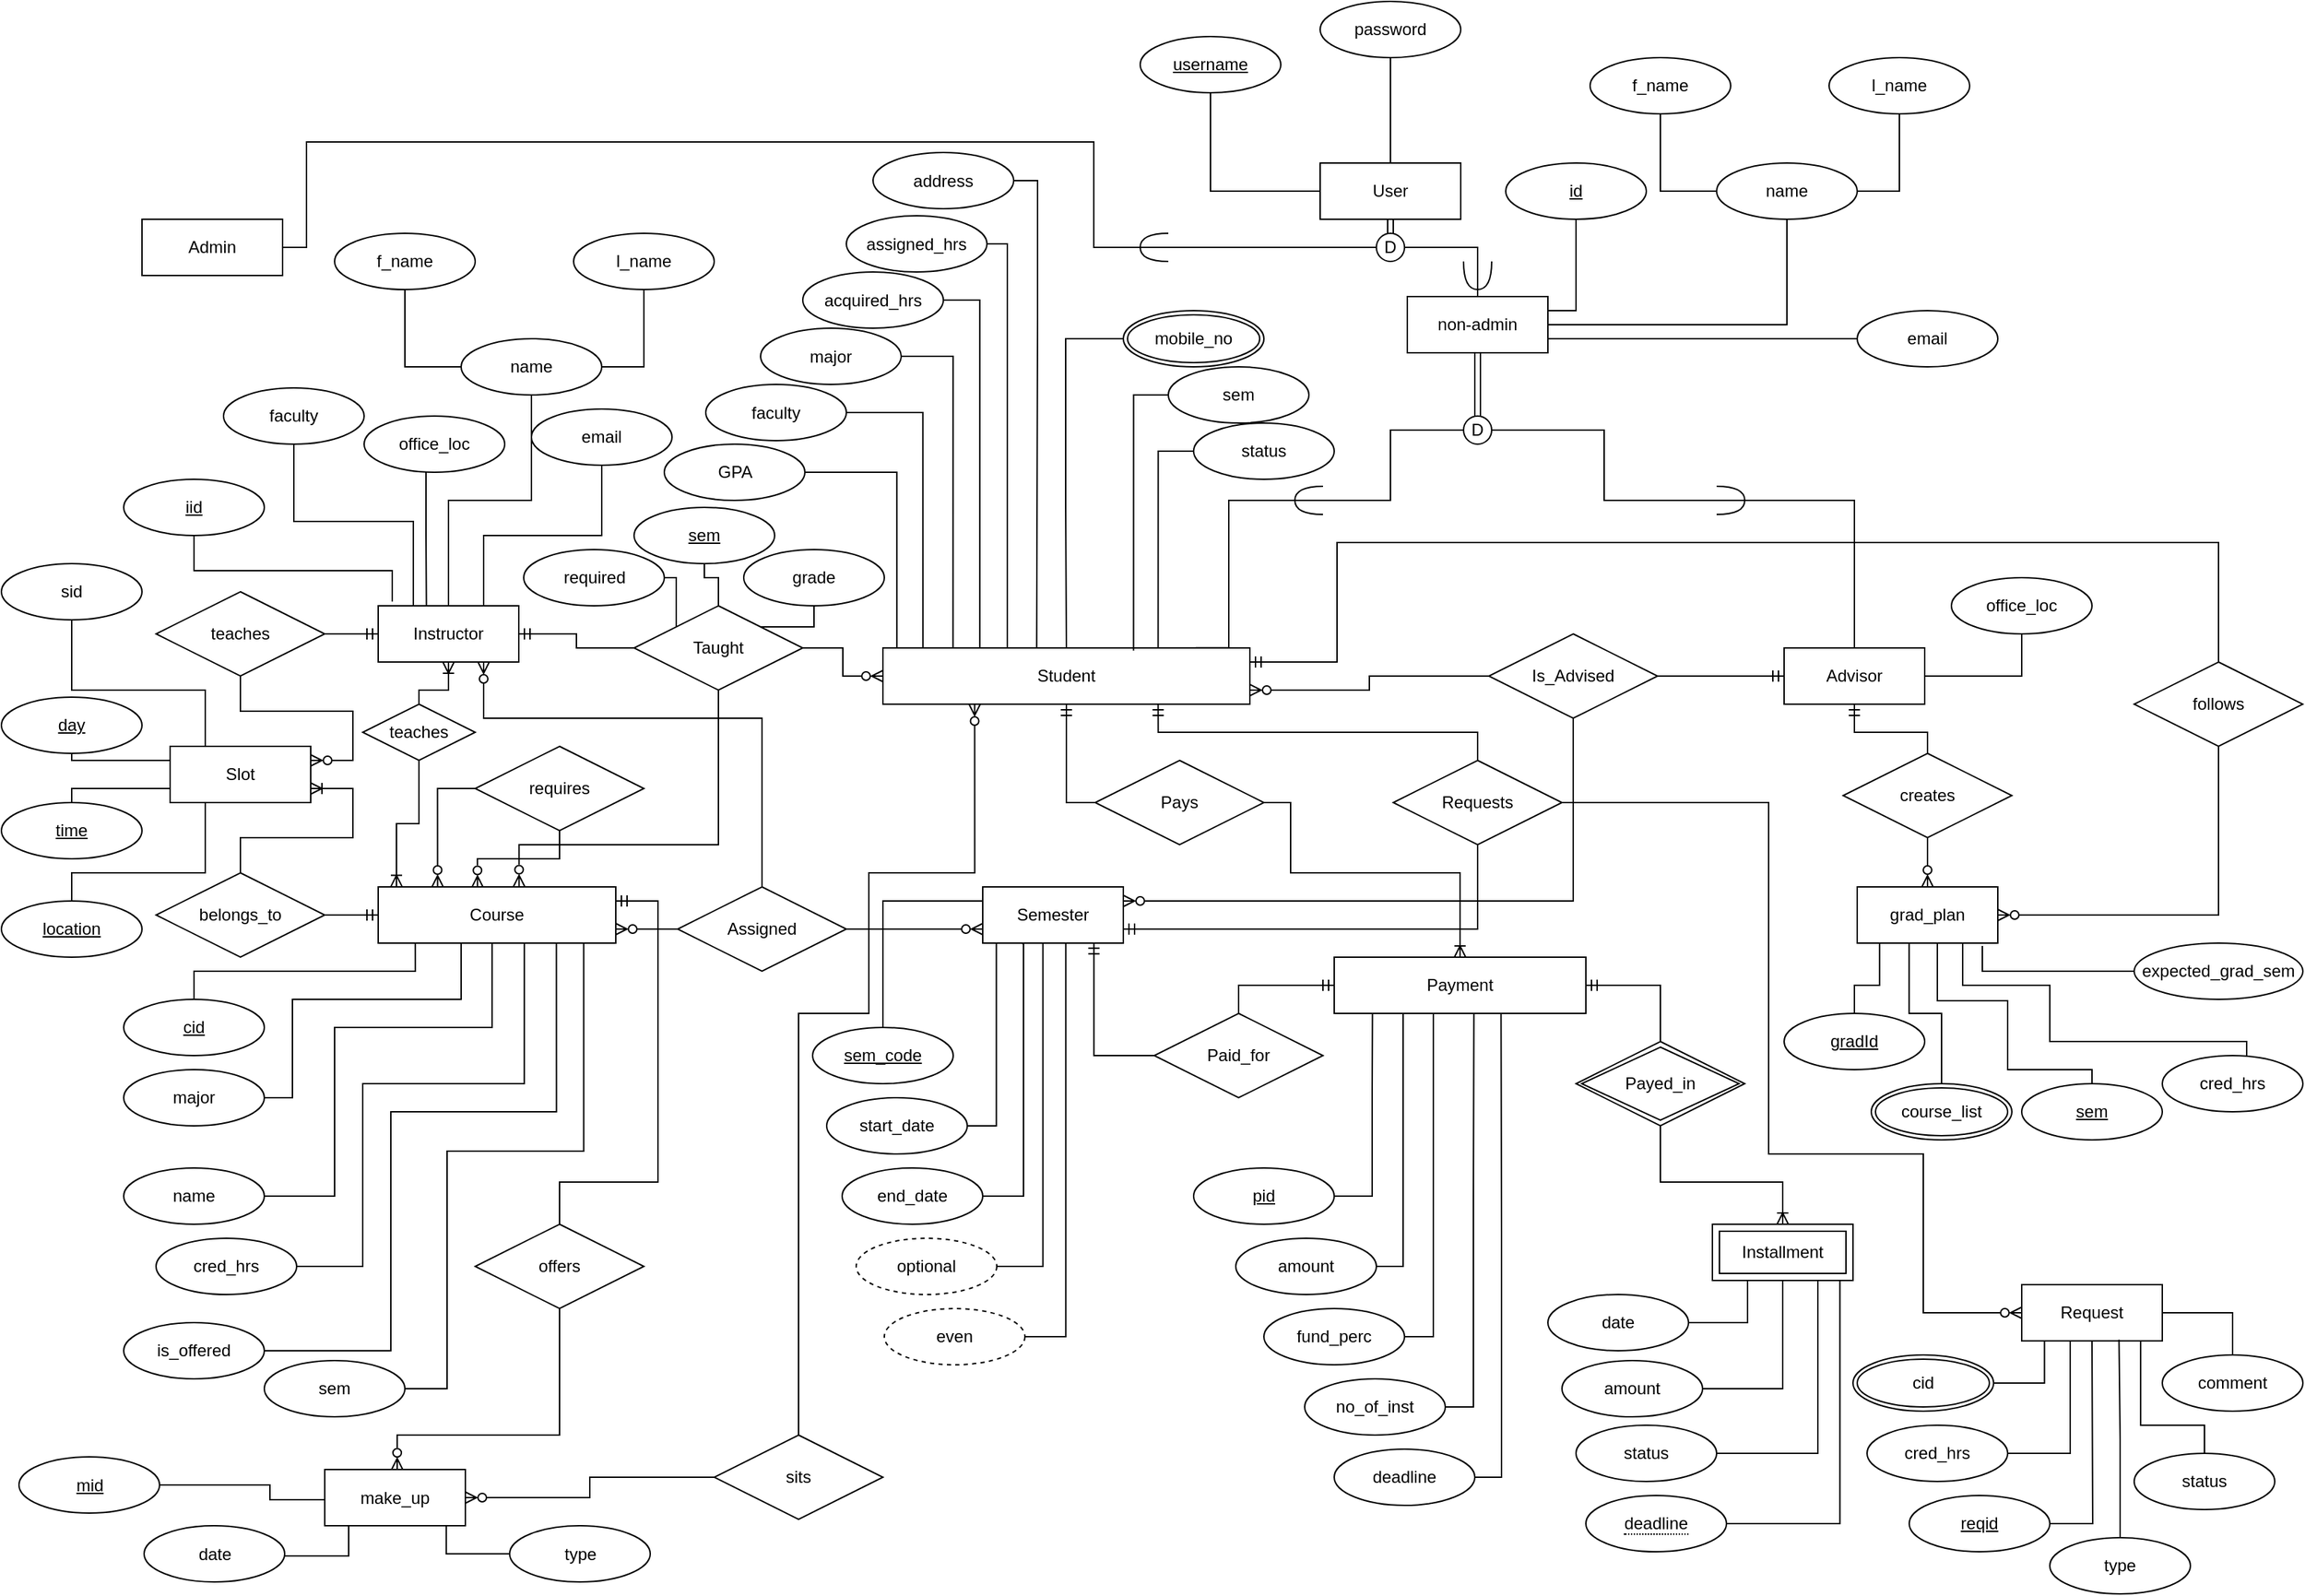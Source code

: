 <mxfile version="22.0.4" type="device">
  <diagram id="R2lEEEUBdFMjLlhIrx00" name="Page-1">
    <mxGraphModel dx="2534" dy="480" grid="1" gridSize="10" guides="1" tooltips="1" connect="1" arrows="1" fold="1" page="1" pageScale="1" pageWidth="1654" pageHeight="1169" math="0" shadow="0" extFonts="Permanent Marker^https://fonts.googleapis.com/css?family=Permanent+Marker">
      <root>
        <mxCell id="0" />
        <mxCell id="1" parent="0" />
        <mxCell id="dat1O9weuYubN_Yfm_El-21" style="edgeStyle=orthogonalEdgeStyle;rounded=0;orthogonalLoop=1;jettySize=auto;html=1;exitX=0.5;exitY=1;exitDx=0;exitDy=0;entryX=0;entryY=0.5;entryDx=0;entryDy=0;endArrow=none;endFill=0;startArrow=ERmandOne;startFill=0;strokeColor=default;" parent="1" source="XW_Ym_8bZxLRkyebTSH3-1" target="dat1O9weuYubN_Yfm_El-20" edge="1">
          <mxGeometry relative="1" as="geometry" />
        </mxCell>
        <mxCell id="dat1O9weuYubN_Yfm_El-32" style="edgeStyle=orthogonalEdgeStyle;rounded=0;orthogonalLoop=1;jettySize=auto;html=1;exitX=0.75;exitY=1;exitDx=0;exitDy=0;endArrow=none;endFill=0;startArrow=ERmandOne;startFill=0;fillColor=#f8cecc;strokeColor=default;" parent="1" source="XW_Ym_8bZxLRkyebTSH3-1" target="dat1O9weuYubN_Yfm_El-33" edge="1">
          <mxGeometry relative="1" as="geometry">
            <mxPoint x="-607" y="555" as="targetPoint" />
          </mxGeometry>
        </mxCell>
        <mxCell id="dat1O9weuYubN_Yfm_El-47" style="edgeStyle=orthogonalEdgeStyle;rounded=0;orthogonalLoop=1;jettySize=auto;html=1;exitX=1;exitY=0.25;exitDx=0;exitDy=0;entryX=0.5;entryY=0;entryDx=0;entryDy=0;endArrow=none;endFill=0;startArrow=ERmandOne;startFill=0;strokeColor=default;" parent="1" source="XW_Ym_8bZxLRkyebTSH3-1" target="dat1O9weuYubN_Yfm_El-41" edge="1">
          <mxGeometry relative="1" as="geometry">
            <Array as="points">
              <mxPoint x="-697" y="480" />
              <mxPoint x="-697" y="395" />
              <mxPoint x="-70" y="395" />
            </Array>
          </mxGeometry>
        </mxCell>
        <mxCell id="l4TOCZvBJScHaWaNTjH9-3" style="edgeStyle=orthogonalEdgeStyle;rounded=0;orthogonalLoop=1;jettySize=auto;html=1;entryX=1;entryY=0.5;entryDx=0;entryDy=0;endArrow=none;endFill=0;startArrow=ERzeroToMany;startFill=0;" parent="1" source="XW_Ym_8bZxLRkyebTSH3-1" target="l4TOCZvBJScHaWaNTjH9-1" edge="1">
          <mxGeometry relative="1" as="geometry" />
        </mxCell>
        <mxCell id="XW_Ym_8bZxLRkyebTSH3-1" value="Student" style="whiteSpace=wrap;html=1;align=center;strokeColor=default;" parent="1" vertex="1">
          <mxGeometry x="-1020" y="470" width="261" height="40" as="geometry" />
        </mxCell>
        <mxCell id="dat1O9weuYubN_Yfm_El-43" style="edgeStyle=orthogonalEdgeStyle;rounded=0;orthogonalLoop=1;jettySize=auto;html=1;endArrow=none;endFill=0;startArrow=ERmandOne;startFill=0;strokeColor=default;" parent="1" source="XW_Ym_8bZxLRkyebTSH3-3" target="dat1O9weuYubN_Yfm_El-44" edge="1">
          <mxGeometry relative="1" as="geometry">
            <mxPoint x="-277" y="575" as="targetPoint" />
          </mxGeometry>
        </mxCell>
        <mxCell id="XW_Ym_8bZxLRkyebTSH3-3" value="Advisor" style="whiteSpace=wrap;html=1;align=center;strokeColor=default;" parent="1" vertex="1">
          <mxGeometry x="-379" y="470" width="100" height="40" as="geometry" />
        </mxCell>
        <mxCell id="Vwcr2eOuwbWK2HyRA7sR-13" style="edgeStyle=orthogonalEdgeStyle;rounded=0;orthogonalLoop=1;jettySize=auto;html=1;endArrow=none;endFill=0;startArrow=ERoneToMany;startFill=0;" parent="1" source="XW_Ym_8bZxLRkyebTSH3-5" target="Vwcr2eOuwbWK2HyRA7sR-14" edge="1">
          <mxGeometry relative="1" as="geometry">
            <mxPoint x="-1350" y="520" as="targetPoint" />
          </mxGeometry>
        </mxCell>
        <mxCell id="l4TOCZvBJScHaWaNTjH9-2" style="edgeStyle=orthogonalEdgeStyle;rounded=0;orthogonalLoop=1;jettySize=auto;html=1;entryX=0;entryY=0.5;entryDx=0;entryDy=0;endArrow=none;endFill=0;startArrow=ERmandOne;startFill=0;" parent="1" source="XW_Ym_8bZxLRkyebTSH3-5" target="l4TOCZvBJScHaWaNTjH9-1" edge="1">
          <mxGeometry relative="1" as="geometry" />
        </mxCell>
        <mxCell id="XW_Ym_8bZxLRkyebTSH3-5" value="Instructor" style="whiteSpace=wrap;html=1;align=center;strokeColor=default;" parent="1" vertex="1">
          <mxGeometry x="-1379" y="440" width="100" height="40" as="geometry" />
        </mxCell>
        <mxCell id="XW_Ym_8bZxLRkyebTSH3-6" value="Admin" style="whiteSpace=wrap;html=1;align=center;strokeColor=default;" parent="1" vertex="1">
          <mxGeometry x="-1547" y="165" width="100" height="40" as="geometry" />
        </mxCell>
        <mxCell id="47NcXSXN2KB8R4KD-vC--4" style="edgeStyle=orthogonalEdgeStyle;rounded=0;orthogonalLoop=1;jettySize=auto;html=1;exitX=0.418;exitY=0.007;exitDx=0;exitDy=0;entryX=0.5;entryY=1;entryDx=0;entryDy=0;startArrow=ERzeroToMany;startFill=0;endArrow=none;endFill=0;strokeColor=default;exitPerimeter=0;" parent="1" source="XW_Ym_8bZxLRkyebTSH3-7" target="47NcXSXN2KB8R4KD-vC--1" edge="1">
          <mxGeometry relative="1" as="geometry">
            <Array as="points">
              <mxPoint x="-1308" y="620" />
            </Array>
          </mxGeometry>
        </mxCell>
        <mxCell id="dat1O9weuYubN_Yfm_El-3" style="edgeStyle=orthogonalEdgeStyle;rounded=0;orthogonalLoop=1;jettySize=auto;html=1;exitX=1;exitY=0.25;exitDx=0;exitDy=0;startArrow=ERmandOne;startFill=0;endArrow=none;endFill=0;fillColor=#f8cecc;strokeColor=default;entryX=0.5;entryY=0;entryDx=0;entryDy=0;" parent="1" source="XW_Ym_8bZxLRkyebTSH3-7" target="Vwcr2eOuwbWK2HyRA7sR-2" edge="1">
          <mxGeometry relative="1" as="geometry">
            <mxPoint x="-1249.971" y="880.014" as="targetPoint" />
            <Array as="points">
              <mxPoint x="-1180" y="650" />
              <mxPoint x="-1180" y="850" />
              <mxPoint x="-1250" y="850" />
            </Array>
          </mxGeometry>
        </mxCell>
        <mxCell id="XW_Ym_8bZxLRkyebTSH3-7" value="Course" style="whiteSpace=wrap;html=1;align=center;strokeColor=default;" parent="1" vertex="1">
          <mxGeometry x="-1379" y="640" width="169" height="40" as="geometry" />
        </mxCell>
        <mxCell id="XW_Ym_8bZxLRkyebTSH3-18" style="edgeStyle=orthogonalEdgeStyle;rounded=0;orthogonalLoop=1;jettySize=auto;html=1;entryX=0.5;entryY=0;entryDx=0;entryDy=0;shape=link;strokeColor=default;" parent="1" source="XW_Ym_8bZxLRkyebTSH3-8" target="XW_Ym_8bZxLRkyebTSH3-17" edge="1">
          <mxGeometry relative="1" as="geometry" />
        </mxCell>
        <mxCell id="dat1O9weuYubN_Yfm_El-76" style="edgeStyle=orthogonalEdgeStyle;rounded=0;orthogonalLoop=1;jettySize=auto;html=1;exitX=0;exitY=0.5;exitDx=0;exitDy=0;entryX=0.5;entryY=1;entryDx=0;entryDy=0;endArrow=none;endFill=0;strokeColor=default;" parent="1" source="XW_Ym_8bZxLRkyebTSH3-8" target="dat1O9weuYubN_Yfm_El-74" edge="1">
          <mxGeometry relative="1" as="geometry" />
        </mxCell>
        <mxCell id="dat1O9weuYubN_Yfm_El-77" style="edgeStyle=orthogonalEdgeStyle;rounded=0;orthogonalLoop=1;jettySize=auto;html=1;entryX=0.5;entryY=1;entryDx=0;entryDy=0;endArrow=none;endFill=0;strokeColor=default;" parent="1" source="XW_Ym_8bZxLRkyebTSH3-8" target="dat1O9weuYubN_Yfm_El-75" edge="1">
          <mxGeometry relative="1" as="geometry" />
        </mxCell>
        <mxCell id="XW_Ym_8bZxLRkyebTSH3-8" value="User" style="whiteSpace=wrap;html=1;align=center;strokeColor=default;" parent="1" vertex="1">
          <mxGeometry x="-709" y="125" width="100" height="40" as="geometry" />
        </mxCell>
        <mxCell id="dat1O9weuYubN_Yfm_El-13" style="edgeStyle=orthogonalEdgeStyle;rounded=0;orthogonalLoop=1;jettySize=auto;html=1;entryX=0.5;entryY=1;entryDx=0;entryDy=0;endArrow=none;endFill=0;startArrow=ERzeroToMany;startFill=0;exitX=1;exitY=0.25;exitDx=0;exitDy=0;strokeColor=default;" parent="1" source="XW_Ym_8bZxLRkyebTSH3-9" target="XW_Ym_8bZxLRkyebTSH3-42" edge="1">
          <mxGeometry relative="1" as="geometry">
            <Array as="points">
              <mxPoint x="-529" y="650" />
            </Array>
          </mxGeometry>
        </mxCell>
        <mxCell id="dat1O9weuYubN_Yfm_El-25" style="edgeStyle=orthogonalEdgeStyle;rounded=0;orthogonalLoop=1;jettySize=auto;html=1;entryX=0;entryY=0.5;entryDx=0;entryDy=0;endArrow=none;endFill=0;startArrow=ERmandOne;startFill=0;strokeColor=default;exitX=0.791;exitY=0.991;exitDx=0;exitDy=0;exitPerimeter=0;" parent="1" source="XW_Ym_8bZxLRkyebTSH3-9" target="dat1O9weuYubN_Yfm_El-23" edge="1">
          <mxGeometry relative="1" as="geometry">
            <Array as="points">
              <mxPoint x="-870" y="760" />
            </Array>
            <mxPoint x="-850" y="670" as="sourcePoint" />
          </mxGeometry>
        </mxCell>
        <mxCell id="Vwcr2eOuwbWK2HyRA7sR-25" style="edgeStyle=orthogonalEdgeStyle;rounded=0;orthogonalLoop=1;jettySize=auto;html=1;exitX=1;exitY=0.75;exitDx=0;exitDy=0;entryX=0.5;entryY=1;entryDx=0;entryDy=0;endArrow=none;endFill=0;startArrow=ERmandOne;startFill=0;" parent="1" source="XW_Ym_8bZxLRkyebTSH3-9" target="dat1O9weuYubN_Yfm_El-33" edge="1">
          <mxGeometry relative="1" as="geometry" />
        </mxCell>
        <mxCell id="XW_Ym_8bZxLRkyebTSH3-9" value="Semester" style="whiteSpace=wrap;html=1;align=center;strokeColor=default;" parent="1" vertex="1">
          <mxGeometry x="-949" y="640" width="100" height="40" as="geometry" />
        </mxCell>
        <mxCell id="XW_Ym_8bZxLRkyebTSH3-10" value="Slot" style="whiteSpace=wrap;html=1;align=center;strokeColor=default;" parent="1" vertex="1">
          <mxGeometry x="-1527" y="540" width="100" height="40" as="geometry" />
        </mxCell>
        <mxCell id="dat1O9weuYubN_Yfm_El-28" style="edgeStyle=orthogonalEdgeStyle;rounded=0;orthogonalLoop=1;jettySize=auto;html=1;exitX=1;exitY=0.5;exitDx=0;exitDy=0;entryX=0.5;entryY=0;entryDx=0;entryDy=0;endArrow=none;endFill=0;startArrow=ERmandOne;startFill=0;strokeColor=default;" parent="1" source="XW_Ym_8bZxLRkyebTSH3-12" target="dat1O9weuYubN_Yfm_El-26" edge="1">
          <mxGeometry relative="1" as="geometry">
            <Array as="points">
              <mxPoint x="-467" y="710" />
            </Array>
          </mxGeometry>
        </mxCell>
        <mxCell id="XW_Ym_8bZxLRkyebTSH3-12" value="Payment" style="whiteSpace=wrap;html=1;align=center;strokeColor=default;" parent="1" vertex="1">
          <mxGeometry x="-699" y="690" width="179" height="40" as="geometry" />
        </mxCell>
        <mxCell id="dat1O9weuYubN_Yfm_El-4" style="edgeStyle=orthogonalEdgeStyle;rounded=0;orthogonalLoop=1;jettySize=auto;html=1;entryX=0.5;entryY=1;entryDx=0;entryDy=0;startArrow=ERzeroToMany;startFill=0;endArrow=none;endFill=0;fillColor=#f8cecc;strokeColor=default;exitX=0.515;exitY=0.003;exitDx=0;exitDy=0;exitPerimeter=0;" parent="1" source="Vwcr2eOuwbWK2HyRA7sR-3" target="Vwcr2eOuwbWK2HyRA7sR-2" edge="1">
          <mxGeometry relative="1" as="geometry">
            <mxPoint x="-1365.5" y="1055.5" as="sourcePoint" />
            <Array as="points">
              <mxPoint x="-1366" y="1030" />
              <mxPoint x="-1250" y="1030" />
            </Array>
            <mxPoint x="-1250" y="940" as="targetPoint" />
          </mxGeometry>
        </mxCell>
        <mxCell id="XW_Ym_8bZxLRkyebTSH3-15" value="Request" style="whiteSpace=wrap;html=1;align=center;strokeColor=default;" parent="1" vertex="1">
          <mxGeometry x="-210" y="923" width="100" height="40" as="geometry" />
        </mxCell>
        <mxCell id="dat1O9weuYubN_Yfm_El-48" style="edgeStyle=orthogonalEdgeStyle;rounded=0;orthogonalLoop=1;jettySize=auto;html=1;endArrow=none;endFill=0;strokeColor=default;" parent="1" source="XW_Ym_8bZxLRkyebTSH3-17" target="XW_Ym_8bZxLRkyebTSH3-6" edge="1">
          <mxGeometry relative="1" as="geometry">
            <Array as="points">
              <mxPoint x="-870" y="185" />
              <mxPoint x="-870" y="110" />
              <mxPoint x="-1430" y="110" />
              <mxPoint x="-1430" y="185" />
            </Array>
          </mxGeometry>
        </mxCell>
        <mxCell id="dat1O9weuYubN_Yfm_El-62" style="edgeStyle=orthogonalEdgeStyle;rounded=0;orthogonalLoop=1;jettySize=auto;html=1;entryX=0.852;entryY=-0.003;entryDx=0;entryDy=0;entryPerimeter=0;exitX=0;exitY=0.5;exitDx=0;exitDy=0;endArrow=none;endFill=0;strokeColor=default;" parent="1" source="dat1O9weuYubN_Yfm_El-65" target="XW_Ym_8bZxLRkyebTSH3-1" edge="1">
          <mxGeometry relative="1" as="geometry">
            <mxPoint x="-659" y="245" as="targetPoint" />
            <mxPoint x="-659" y="305" as="sourcePoint" />
            <Array as="points">
              <mxPoint x="-659" y="315" />
              <mxPoint x="-659" y="365" />
              <mxPoint x="-774" y="365" />
            </Array>
          </mxGeometry>
        </mxCell>
        <mxCell id="dat1O9weuYubN_Yfm_El-64" style="edgeStyle=orthogonalEdgeStyle;rounded=0;orthogonalLoop=1;jettySize=auto;html=1;entryX=0.5;entryY=0;entryDx=0;entryDy=0;endArrow=none;endFill=0;strokeColor=default;" parent="1" source="XW_Ym_8bZxLRkyebTSH3-17" target="dat1O9weuYubN_Yfm_El-63" edge="1">
          <mxGeometry relative="1" as="geometry" />
        </mxCell>
        <mxCell id="XW_Ym_8bZxLRkyebTSH3-17" value="D" style="ellipse;whiteSpace=wrap;html=1;aspect=fixed;strokeColor=default;" parent="1" vertex="1">
          <mxGeometry x="-669" y="175" width="20" height="20" as="geometry" />
        </mxCell>
        <mxCell id="XW_Ym_8bZxLRkyebTSH3-27" value="" style="endArrow=none;html=1;rounded=0;labelBackgroundColor=none;fontSize=15;fontColor=default;horizontal=1;textDirection=ltr;labelPosition=center;verticalLabelPosition=middle;align=center;verticalAlign=middle;exitX=0.5;exitY=0;exitDx=0;exitDy=0;edgeStyle=orthogonalEdgeStyle;entryX=1;entryY=0.5;entryDx=0;entryDy=0;strokeColor=default;" parent="1" source="XW_Ym_8bZxLRkyebTSH3-3" target="dat1O9weuYubN_Yfm_El-65" edge="1">
          <mxGeometry x="0.143" width="50" height="50" relative="1" as="geometry">
            <mxPoint x="-619" y="460" as="sourcePoint" />
            <mxPoint x="-487" y="265" as="targetPoint" />
            <mxPoint as="offset" />
            <Array as="points">
              <mxPoint x="-329" y="365" />
              <mxPoint x="-507" y="365" />
              <mxPoint x="-507" y="315" />
            </Array>
          </mxGeometry>
        </mxCell>
        <mxCell id="XW_Ym_8bZxLRkyebTSH3-43" style="edgeStyle=orthogonalEdgeStyle;rounded=0;orthogonalLoop=1;jettySize=auto;html=1;entryX=0;entryY=0.5;entryDx=0;entryDy=0;endArrow=ERmandOne;endFill=0;strokeColor=default;" parent="1" source="XW_Ym_8bZxLRkyebTSH3-42" target="XW_Ym_8bZxLRkyebTSH3-3" edge="1">
          <mxGeometry relative="1" as="geometry" />
        </mxCell>
        <mxCell id="XW_Ym_8bZxLRkyebTSH3-50" style="edgeStyle=orthogonalEdgeStyle;rounded=0;orthogonalLoop=1;jettySize=auto;html=1;entryX=1;entryY=0.75;entryDx=0;entryDy=0;endArrow=ERzeroToMany;endFill=0;strokeColor=default;" parent="1" source="XW_Ym_8bZxLRkyebTSH3-42" target="XW_Ym_8bZxLRkyebTSH3-1" edge="1">
          <mxGeometry relative="1" as="geometry" />
        </mxCell>
        <mxCell id="XW_Ym_8bZxLRkyebTSH3-42" value="Is_Advised" style="shape=rhombus;perimeter=rhombusPerimeter;whiteSpace=wrap;html=1;align=center;strokeColor=default;" parent="1" vertex="1">
          <mxGeometry x="-589" y="460" width="120" height="60" as="geometry" />
        </mxCell>
        <mxCell id="47NcXSXN2KB8R4KD-vC--2" style="edgeStyle=orthogonalEdgeStyle;rounded=0;orthogonalLoop=1;jettySize=auto;html=1;entryX=0.25;entryY=0;entryDx=0;entryDy=0;exitX=0;exitY=0.5;exitDx=0;exitDy=0;endArrow=ERzeroToMany;endFill=0;strokeColor=default;" parent="1" source="47NcXSXN2KB8R4KD-vC--1" target="XW_Ym_8bZxLRkyebTSH3-7" edge="1">
          <mxGeometry relative="1" as="geometry">
            <mxPoint x="-1199" y="750" as="targetPoint" />
          </mxGeometry>
        </mxCell>
        <mxCell id="47NcXSXN2KB8R4KD-vC--1" value="requires" style="shape=rhombus;perimeter=rhombusPerimeter;whiteSpace=wrap;html=1;align=center;strokeColor=default;" parent="1" vertex="1">
          <mxGeometry x="-1310" y="540" width="120" height="60" as="geometry" />
        </mxCell>
        <mxCell id="dat1O9weuYubN_Yfm_El-11" style="edgeStyle=orthogonalEdgeStyle;rounded=0;orthogonalLoop=1;jettySize=auto;html=1;exitX=0.5;exitY=1;exitDx=0;exitDy=0;strokeColor=default;" parent="1" source="XW_Ym_8bZxLRkyebTSH3-9" target="XW_Ym_8bZxLRkyebTSH3-9" edge="1">
          <mxGeometry relative="1" as="geometry" />
        </mxCell>
        <mxCell id="dat1O9weuYubN_Yfm_El-16" style="edgeStyle=orthogonalEdgeStyle;rounded=0;orthogonalLoop=1;jettySize=auto;html=1;endArrow=ERzeroToMany;endFill=0;entryX=1;entryY=0.25;entryDx=0;entryDy=0;strokeColor=default;" parent="1" source="dat1O9weuYubN_Yfm_El-14" target="XW_Ym_8bZxLRkyebTSH3-10" edge="1">
          <mxGeometry relative="1" as="geometry" />
        </mxCell>
        <mxCell id="dat1O9weuYubN_Yfm_El-17" style="edgeStyle=orthogonalEdgeStyle;rounded=0;orthogonalLoop=1;jettySize=auto;html=1;entryX=0;entryY=0.5;entryDx=0;entryDy=0;endArrow=ERmandOne;endFill=0;strokeColor=default;" parent="1" source="dat1O9weuYubN_Yfm_El-14" target="XW_Ym_8bZxLRkyebTSH3-5" edge="1">
          <mxGeometry relative="1" as="geometry" />
        </mxCell>
        <mxCell id="dat1O9weuYubN_Yfm_El-14" value="teaches" style="shape=rhombus;perimeter=rhombusPerimeter;whiteSpace=wrap;html=1;align=center;strokeColor=default;" parent="1" vertex="1">
          <mxGeometry x="-1537" y="430" width="120" height="60" as="geometry" />
        </mxCell>
        <mxCell id="dat1O9weuYubN_Yfm_El-18" style="edgeStyle=orthogonalEdgeStyle;rounded=0;orthogonalLoop=1;jettySize=auto;html=1;entryX=1;entryY=0.75;entryDx=0;entryDy=0;endArrow=ERoneToMany;endFill=0;strokeColor=default;" parent="1" source="dat1O9weuYubN_Yfm_El-15" target="XW_Ym_8bZxLRkyebTSH3-10" edge="1">
          <mxGeometry relative="1" as="geometry">
            <Array as="points">
              <mxPoint x="-1477" y="605" />
              <mxPoint x="-1397" y="605" />
              <mxPoint x="-1397" y="570" />
            </Array>
          </mxGeometry>
        </mxCell>
        <mxCell id="dat1O9weuYubN_Yfm_El-19" style="edgeStyle=orthogonalEdgeStyle;rounded=0;orthogonalLoop=1;jettySize=auto;html=1;entryX=0;entryY=0.5;entryDx=0;entryDy=0;endArrow=ERmandOne;endFill=0;strokeColor=default;" parent="1" source="dat1O9weuYubN_Yfm_El-15" target="XW_Ym_8bZxLRkyebTSH3-7" edge="1">
          <mxGeometry relative="1" as="geometry" />
        </mxCell>
        <mxCell id="dat1O9weuYubN_Yfm_El-15" value="belongs_to" style="shape=rhombus;perimeter=rhombusPerimeter;whiteSpace=wrap;html=1;align=center;strokeColor=default;" parent="1" vertex="1">
          <mxGeometry x="-1537" y="630" width="120" height="60" as="geometry" />
        </mxCell>
        <mxCell id="dat1O9weuYubN_Yfm_El-20" value="Pays" style="shape=rhombus;perimeter=rhombusPerimeter;whiteSpace=wrap;html=1;align=center;strokeColor=default;" parent="1" vertex="1">
          <mxGeometry x="-869" y="550" width="120" height="60" as="geometry" />
        </mxCell>
        <mxCell id="dat1O9weuYubN_Yfm_El-22" style="edgeStyle=orthogonalEdgeStyle;rounded=0;orthogonalLoop=1;jettySize=auto;html=1;entryX=0.5;entryY=0;entryDx=0;entryDy=0;endArrow=ERoneToMany;endFill=0;strokeColor=default;exitX=1;exitY=0.5;exitDx=0;exitDy=0;" parent="1" source="dat1O9weuYubN_Yfm_El-20" target="XW_Ym_8bZxLRkyebTSH3-12" edge="1">
          <mxGeometry relative="1" as="geometry">
            <Array as="points">
              <mxPoint x="-730" y="580" />
              <mxPoint x="-730" y="630" />
              <mxPoint x="-610" y="630" />
            </Array>
          </mxGeometry>
        </mxCell>
        <mxCell id="dat1O9weuYubN_Yfm_El-24" style="edgeStyle=orthogonalEdgeStyle;rounded=0;orthogonalLoop=1;jettySize=auto;html=1;entryX=0;entryY=0.5;entryDx=0;entryDy=0;endArrow=ERmandOne;endFill=0;startArrow=none;startFill=0;exitX=0.5;exitY=0;exitDx=0;exitDy=0;strokeColor=default;" parent="1" source="dat1O9weuYubN_Yfm_El-23" target="XW_Ym_8bZxLRkyebTSH3-12" edge="1">
          <mxGeometry relative="1" as="geometry" />
        </mxCell>
        <mxCell id="dat1O9weuYubN_Yfm_El-23" value="Paid_for" style="shape=rhombus;perimeter=rhombusPerimeter;whiteSpace=wrap;html=1;align=center;strokeColor=default;" parent="1" vertex="1">
          <mxGeometry x="-827" y="730" width="120" height="60" as="geometry" />
        </mxCell>
        <mxCell id="dat1O9weuYubN_Yfm_El-29" style="edgeStyle=orthogonalEdgeStyle;rounded=0;orthogonalLoop=1;jettySize=auto;html=1;exitX=0.5;exitY=1;exitDx=0;exitDy=0;entryX=0.5;entryY=0;entryDx=0;entryDy=0;endArrow=ERoneToMany;endFill=0;strokeColor=default;" parent="1" source="dat1O9weuYubN_Yfm_El-26" target="dat1O9weuYubN_Yfm_El-27" edge="1">
          <mxGeometry relative="1" as="geometry">
            <Array as="points">
              <mxPoint x="-467" y="850" />
              <mxPoint x="-380" y="850" />
            </Array>
          </mxGeometry>
        </mxCell>
        <mxCell id="dat1O9weuYubN_Yfm_El-26" value="Payed_in" style="shape=rhombus;double=1;perimeter=rhombusPerimeter;whiteSpace=wrap;html=1;align=center;strokeColor=default;" parent="1" vertex="1">
          <mxGeometry x="-527" y="750" width="120" height="60" as="geometry" />
        </mxCell>
        <mxCell id="dat1O9weuYubN_Yfm_El-27" value="&lt;div&gt;Installment&lt;/div&gt;" style="shape=ext;margin=3;double=1;whiteSpace=wrap;html=1;align=center;strokeColor=default;" parent="1" vertex="1">
          <mxGeometry x="-430" y="880" width="100" height="40" as="geometry" />
        </mxCell>
        <mxCell id="dat1O9weuYubN_Yfm_El-31" style="edgeStyle=orthogonalEdgeStyle;rounded=0;orthogonalLoop=1;jettySize=auto;html=1;exitX=0.5;exitY=1;exitDx=0;exitDy=0;strokeColor=default;endArrow=none;endFill=0;" parent="1" source="XW_Ym_8bZxLRkyebTSH3-15" target="XW_Ym_8bZxLRkyebTSH3-15" edge="1">
          <mxGeometry relative="1" as="geometry" />
        </mxCell>
        <mxCell id="dat1O9weuYubN_Yfm_El-34" style="edgeStyle=orthogonalEdgeStyle;rounded=0;orthogonalLoop=1;jettySize=auto;html=1;entryX=0;entryY=0.5;entryDx=0;entryDy=0;endArrow=ERzeroToMany;endFill=0;fillColor=#f8cecc;strokeColor=default;" parent="1" source="dat1O9weuYubN_Yfm_El-33" target="XW_Ym_8bZxLRkyebTSH3-15" edge="1">
          <mxGeometry relative="1" as="geometry">
            <Array as="points">
              <mxPoint x="-390" y="580" />
              <mxPoint x="-390" y="830" />
              <mxPoint x="-280" y="830" />
              <mxPoint x="-280" y="943" />
            </Array>
          </mxGeometry>
        </mxCell>
        <mxCell id="dat1O9weuYubN_Yfm_El-33" value="Requests" style="shape=rhombus;perimeter=rhombusPerimeter;whiteSpace=wrap;html=1;align=center;fillColor=#FFFFFF;strokeColor=default;" parent="1" vertex="1">
          <mxGeometry x="-657" y="550" width="120" height="60" as="geometry" />
        </mxCell>
        <mxCell id="dat1O9weuYubN_Yfm_El-42" style="edgeStyle=orthogonalEdgeStyle;rounded=0;orthogonalLoop=1;jettySize=auto;html=1;entryX=1;entryY=0.5;entryDx=0;entryDy=0;endArrow=ERzeroToMany;endFill=0;strokeColor=default;" parent="1" source="dat1O9weuYubN_Yfm_El-41" target="l4TOCZvBJScHaWaNTjH9-16" edge="1">
          <mxGeometry relative="1" as="geometry">
            <Array as="points">
              <mxPoint x="-70" y="660" />
            </Array>
            <mxPoint x="-227" y="660" as="targetPoint" />
          </mxGeometry>
        </mxCell>
        <mxCell id="dat1O9weuYubN_Yfm_El-41" value="follows" style="shape=rhombus;perimeter=rhombusPerimeter;whiteSpace=wrap;html=1;align=center;strokeColor=default;" parent="1" vertex="1">
          <mxGeometry x="-130" y="480" width="120" height="60" as="geometry" />
        </mxCell>
        <mxCell id="dat1O9weuYubN_Yfm_El-45" style="edgeStyle=orthogonalEdgeStyle;rounded=0;orthogonalLoop=1;jettySize=auto;html=1;entryX=0.5;entryY=0;entryDx=0;entryDy=0;endArrow=ERzeroToMany;endFill=0;strokeColor=default;" parent="1" source="dat1O9weuYubN_Yfm_El-44" target="l4TOCZvBJScHaWaNTjH9-16" edge="1">
          <mxGeometry relative="1" as="geometry">
            <mxPoint x="-277" y="640" as="targetPoint" />
          </mxGeometry>
        </mxCell>
        <mxCell id="dat1O9weuYubN_Yfm_El-44" value="creates" style="shape=rhombus;perimeter=rhombusPerimeter;whiteSpace=wrap;html=1;align=center;strokeColor=default;" parent="1" vertex="1">
          <mxGeometry x="-337" y="545" width="120" height="60" as="geometry" />
        </mxCell>
        <mxCell id="dat1O9weuYubN_Yfm_El-55" style="edgeStyle=orthogonalEdgeStyle;rounded=0;orthogonalLoop=1;jettySize=auto;html=1;entryX=1;entryY=0.25;entryDx=0;entryDy=0;exitX=0.5;exitY=1;exitDx=0;exitDy=0;endArrow=none;endFill=0;strokeColor=default;" parent="1" source="dat1O9weuYubN_Yfm_El-54" target="dat1O9weuYubN_Yfm_El-63" edge="1">
          <mxGeometry relative="1" as="geometry">
            <mxPoint x="-229.0" y="262.5" as="targetPoint" />
            <Array as="points">
              <mxPoint x="-527" y="175" />
              <mxPoint x="-527" y="245" />
            </Array>
          </mxGeometry>
        </mxCell>
        <mxCell id="dat1O9weuYubN_Yfm_El-54" value="id" style="ellipse;whiteSpace=wrap;html=1;align=center;fontStyle=4;strokeColor=default;" parent="1" vertex="1">
          <mxGeometry x="-577" y="125" width="100" height="40" as="geometry" />
        </mxCell>
        <mxCell id="dat1O9weuYubN_Yfm_El-57" style="edgeStyle=orthogonalEdgeStyle;rounded=0;orthogonalLoop=1;jettySize=auto;html=1;exitX=0.5;exitY=1;exitDx=0;exitDy=0;endArrow=none;endFill=0;entryX=1;entryY=0.5;entryDx=0;entryDy=0;strokeColor=default;" parent="1" source="dat1O9weuYubN_Yfm_El-56" target="dat1O9weuYubN_Yfm_El-63" edge="1">
          <mxGeometry relative="1" as="geometry">
            <mxPoint x="-307" y="255" as="targetPoint" />
            <Array as="points">
              <mxPoint x="-377" y="240" />
            </Array>
          </mxGeometry>
        </mxCell>
        <mxCell id="dat1O9weuYubN_Yfm_El-56" value="&lt;div&gt;name&lt;/div&gt;" style="ellipse;whiteSpace=wrap;html=1;align=center;strokeColor=default;" parent="1" vertex="1">
          <mxGeometry x="-427" y="125" width="100" height="40" as="geometry" />
        </mxCell>
        <mxCell id="dat1O9weuYubN_Yfm_El-59" style="edgeStyle=orthogonalEdgeStyle;rounded=0;orthogonalLoop=1;jettySize=auto;html=1;entryX=0;entryY=0.5;entryDx=0;entryDy=0;endArrow=none;endFill=0;strokeColor=default;" parent="1" source="dat1O9weuYubN_Yfm_El-58" target="dat1O9weuYubN_Yfm_El-56" edge="1">
          <mxGeometry relative="1" as="geometry" />
        </mxCell>
        <mxCell id="dat1O9weuYubN_Yfm_El-58" value="f_name" style="ellipse;whiteSpace=wrap;html=1;align=center;strokeColor=default;" parent="1" vertex="1">
          <mxGeometry x="-517" y="50" width="100" height="40" as="geometry" />
        </mxCell>
        <mxCell id="dat1O9weuYubN_Yfm_El-61" style="edgeStyle=orthogonalEdgeStyle;rounded=0;orthogonalLoop=1;jettySize=auto;html=1;entryX=1;entryY=0.5;entryDx=0;entryDy=0;endArrow=none;endFill=0;strokeColor=default;" parent="1" source="dat1O9weuYubN_Yfm_El-60" target="dat1O9weuYubN_Yfm_El-56" edge="1">
          <mxGeometry relative="1" as="geometry">
            <Array as="points">
              <mxPoint x="-297" y="145" />
            </Array>
          </mxGeometry>
        </mxCell>
        <mxCell id="dat1O9weuYubN_Yfm_El-60" value="l_name" style="ellipse;whiteSpace=wrap;html=1;align=center;strokeColor=default;" parent="1" vertex="1">
          <mxGeometry x="-347" y="50" width="100" height="40" as="geometry" />
        </mxCell>
        <mxCell id="dat1O9weuYubN_Yfm_El-78" style="edgeStyle=orthogonalEdgeStyle;rounded=0;orthogonalLoop=1;jettySize=auto;html=1;exitX=1;exitY=0.75;exitDx=0;exitDy=0;endArrow=none;endFill=0;strokeColor=default;" parent="1" source="dat1O9weuYubN_Yfm_El-63" target="dat1O9weuYubN_Yfm_El-79" edge="1">
          <mxGeometry relative="1" as="geometry">
            <mxPoint x="-327" y="265.121" as="targetPoint" />
          </mxGeometry>
        </mxCell>
        <mxCell id="dat1O9weuYubN_Yfm_El-63" value="non-admin" style="whiteSpace=wrap;html=1;align=center;strokeColor=default;" parent="1" vertex="1">
          <mxGeometry x="-647" y="220.0" width="100" height="40" as="geometry" />
        </mxCell>
        <mxCell id="dat1O9weuYubN_Yfm_El-80" style="edgeStyle=orthogonalEdgeStyle;rounded=0;orthogonalLoop=1;jettySize=auto;html=1;entryX=0.5;entryY=1;entryDx=0;entryDy=0;shape=link;strokeColor=default;" parent="1" source="dat1O9weuYubN_Yfm_El-65" target="dat1O9weuYubN_Yfm_El-63" edge="1">
          <mxGeometry relative="1" as="geometry" />
        </mxCell>
        <mxCell id="dat1O9weuYubN_Yfm_El-65" value="D" style="ellipse;whiteSpace=wrap;html=1;aspect=fixed;strokeColor=default;" parent="1" vertex="1">
          <mxGeometry x="-607" y="305" width="20" height="20" as="geometry" />
        </mxCell>
        <mxCell id="dat1O9weuYubN_Yfm_El-70" value="" style="shape=requiredInterface;html=1;verticalLabelPosition=bottom;sketch=0;rotation=-180;strokeColor=default;" parent="1" vertex="1">
          <mxGeometry x="-837" y="175" width="20" height="20" as="geometry" />
        </mxCell>
        <mxCell id="dat1O9weuYubN_Yfm_El-71" value="" style="shape=requiredInterface;html=1;verticalLabelPosition=bottom;sketch=0;rotation=90;strokeColor=default;" parent="1" vertex="1">
          <mxGeometry x="-607" y="195" width="20" height="20" as="geometry" />
        </mxCell>
        <mxCell id="dat1O9weuYubN_Yfm_El-74" value="&lt;div&gt;username&lt;/div&gt;" style="ellipse;whiteSpace=wrap;html=1;align=center;fontStyle=4;strokeColor=default;" parent="1" vertex="1">
          <mxGeometry x="-837" y="35" width="100" height="40" as="geometry" />
        </mxCell>
        <mxCell id="dat1O9weuYubN_Yfm_El-75" value="&lt;div&gt;password&lt;/div&gt;" style="ellipse;whiteSpace=wrap;html=1;align=center;strokeColor=default;" parent="1" vertex="1">
          <mxGeometry x="-709" y="10" width="100" height="40" as="geometry" />
        </mxCell>
        <mxCell id="dat1O9weuYubN_Yfm_El-79" value="email" style="ellipse;whiteSpace=wrap;html=1;align=center;strokeColor=default;" parent="1" vertex="1">
          <mxGeometry x="-327" y="230.001" width="100" height="40" as="geometry" />
        </mxCell>
        <mxCell id="dat1O9weuYubN_Yfm_El-81" value="GPA" style="ellipse;whiteSpace=wrap;html=1;align=center;strokeColor=default;" parent="1" vertex="1">
          <mxGeometry x="-1175.5" y="325" width="100" height="40" as="geometry" />
        </mxCell>
        <mxCell id="dat1O9weuYubN_Yfm_El-82" style="edgeStyle=orthogonalEdgeStyle;rounded=0;orthogonalLoop=1;jettySize=auto;html=1;strokeColor=default;endArrow=none;endFill=0;entryX=0.038;entryY=0.001;entryDx=0;entryDy=0;entryPerimeter=0;" parent="1" source="dat1O9weuYubN_Yfm_El-81" target="XW_Ym_8bZxLRkyebTSH3-1" edge="1">
          <mxGeometry relative="1" as="geometry">
            <mxPoint x="-1010" y="470" as="targetPoint" />
          </mxGeometry>
        </mxCell>
        <mxCell id="dat1O9weuYubN_Yfm_El-83" value="&lt;div&gt;faculty&lt;/div&gt;" style="ellipse;whiteSpace=wrap;html=1;align=center;strokeColor=default;" parent="1" vertex="1">
          <mxGeometry x="-1146" y="282.5" width="100" height="40" as="geometry" />
        </mxCell>
        <mxCell id="dat1O9weuYubN_Yfm_El-84" style="edgeStyle=orthogonalEdgeStyle;rounded=0;orthogonalLoop=1;jettySize=auto;html=1;entryX=0.109;entryY=0.001;entryDx=0;entryDy=0;entryPerimeter=0;strokeColor=default;endArrow=none;endFill=0;" parent="1" source="dat1O9weuYubN_Yfm_El-83" target="XW_Ym_8bZxLRkyebTSH3-1" edge="1">
          <mxGeometry relative="1" as="geometry" />
        </mxCell>
        <mxCell id="dat1O9weuYubN_Yfm_El-85" value="major" style="ellipse;whiteSpace=wrap;html=1;align=center;strokeColor=default;" parent="1" vertex="1">
          <mxGeometry x="-1107" y="242.5" width="100" height="40" as="geometry" />
        </mxCell>
        <mxCell id="dat1O9weuYubN_Yfm_El-86" style="edgeStyle=orthogonalEdgeStyle;rounded=0;orthogonalLoop=1;jettySize=auto;html=1;entryX=0.191;entryY=0.001;entryDx=0;entryDy=0;entryPerimeter=0;strokeColor=default;endArrow=none;endFill=0;" parent="1" source="dat1O9weuYubN_Yfm_El-85" target="XW_Ym_8bZxLRkyebTSH3-1" edge="1">
          <mxGeometry relative="1" as="geometry">
            <Array as="points">
              <mxPoint x="-970" y="263" />
            </Array>
          </mxGeometry>
        </mxCell>
        <mxCell id="dat1O9weuYubN_Yfm_El-87" value="acquired_hrs" style="ellipse;whiteSpace=wrap;html=1;align=center;strokeColor=default;" parent="1" vertex="1">
          <mxGeometry x="-1077" y="202.5" width="100" height="40" as="geometry" />
        </mxCell>
        <mxCell id="dat1O9weuYubN_Yfm_El-88" style="edgeStyle=orthogonalEdgeStyle;rounded=0;orthogonalLoop=1;jettySize=auto;html=1;entryX=0.264;entryY=0.005;entryDx=0;entryDy=0;entryPerimeter=0;strokeColor=default;endArrow=none;endFill=0;" parent="1" source="dat1O9weuYubN_Yfm_El-87" target="XW_Ym_8bZxLRkyebTSH3-1" edge="1">
          <mxGeometry relative="1" as="geometry">
            <Array as="points">
              <mxPoint x="-951" y="223" />
            </Array>
          </mxGeometry>
        </mxCell>
        <mxCell id="dat1O9weuYubN_Yfm_El-89" value="assigned_hrs" style="ellipse;whiteSpace=wrap;html=1;align=center;strokeColor=default;" parent="1" vertex="1">
          <mxGeometry x="-1046" y="162.5" width="100" height="40" as="geometry" />
        </mxCell>
        <mxCell id="dat1O9weuYubN_Yfm_El-91" style="edgeStyle=orthogonalEdgeStyle;rounded=0;orthogonalLoop=1;jettySize=auto;html=1;entryX=0.339;entryY=0.001;entryDx=0;entryDy=0;entryPerimeter=0;strokeColor=default;endArrow=none;endFill=0;" parent="1" source="dat1O9weuYubN_Yfm_El-89" target="XW_Ym_8bZxLRkyebTSH3-1" edge="1">
          <mxGeometry relative="1" as="geometry">
            <Array as="points">
              <mxPoint x="-932" y="183" />
            </Array>
          </mxGeometry>
        </mxCell>
        <mxCell id="dat1O9weuYubN_Yfm_El-93" style="edgeStyle=orthogonalEdgeStyle;rounded=0;orthogonalLoop=1;jettySize=auto;html=1;entryX=0.75;entryY=0;entryDx=0;entryDy=0;strokeColor=default;endArrow=none;endFill=0;" parent="1" source="dat1O9weuYubN_Yfm_El-92" target="XW_Ym_8bZxLRkyebTSH3-1" edge="1">
          <mxGeometry relative="1" as="geometry">
            <Array as="points">
              <mxPoint x="-824" y="330" />
            </Array>
          </mxGeometry>
        </mxCell>
        <mxCell id="dat1O9weuYubN_Yfm_El-92" value="status" style="ellipse;whiteSpace=wrap;html=1;align=center;strokeColor=default;" parent="1" vertex="1">
          <mxGeometry x="-799" y="310" width="100" height="40" as="geometry" />
        </mxCell>
        <mxCell id="dat1O9weuYubN_Yfm_El-94" value="sem" style="ellipse;whiteSpace=wrap;html=1;align=center;strokeColor=default;" parent="1" vertex="1">
          <mxGeometry x="-817" y="270" width="100" height="40" as="geometry" />
        </mxCell>
        <mxCell id="dat1O9weuYubN_Yfm_El-95" style="edgeStyle=orthogonalEdgeStyle;rounded=0;orthogonalLoop=1;jettySize=auto;html=1;entryX=0.683;entryY=0.046;entryDx=0;entryDy=0;entryPerimeter=0;strokeColor=default;endArrow=none;endFill=0;" parent="1" source="dat1O9weuYubN_Yfm_El-94" target="XW_Ym_8bZxLRkyebTSH3-1" edge="1">
          <mxGeometry relative="1" as="geometry">
            <Array as="points">
              <mxPoint x="-842" y="290" />
            </Array>
          </mxGeometry>
        </mxCell>
        <mxCell id="dat1O9weuYubN_Yfm_El-98" style="edgeStyle=orthogonalEdgeStyle;rounded=0;orthogonalLoop=1;jettySize=auto;html=1;entryX=0.5;entryY=0;entryDx=0;entryDy=0;strokeColor=default;endArrow=none;endFill=0;" parent="1" source="dat1O9weuYubN_Yfm_El-96" target="XW_Ym_8bZxLRkyebTSH3-1" edge="1">
          <mxGeometry relative="1" as="geometry">
            <Array as="points">
              <mxPoint x="-890" y="250" />
              <mxPoint x="-890" y="370" />
            </Array>
          </mxGeometry>
        </mxCell>
        <mxCell id="dat1O9weuYubN_Yfm_El-96" value="mobile_no" style="ellipse;shape=doubleEllipse;margin=3;whiteSpace=wrap;html=1;align=center;strokeColor=default;" parent="1" vertex="1">
          <mxGeometry x="-849" y="230" width="100" height="40" as="geometry" />
        </mxCell>
        <mxCell id="dat1O9weuYubN_Yfm_El-104" style="edgeStyle=orthogonalEdgeStyle;rounded=0;orthogonalLoop=1;jettySize=auto;html=1;entryX=1;entryY=0.5;entryDx=0;entryDy=0;strokeColor=default;endArrow=none;endFill=0;" parent="1" source="dat1O9weuYubN_Yfm_El-103" target="XW_Ym_8bZxLRkyebTSH3-3" edge="1">
          <mxGeometry relative="1" as="geometry">
            <Array as="points">
              <mxPoint x="-210" y="490" />
            </Array>
          </mxGeometry>
        </mxCell>
        <mxCell id="dat1O9weuYubN_Yfm_El-103" value="office_loc" style="ellipse;whiteSpace=wrap;html=1;align=center;strokeColor=default;" parent="1" vertex="1">
          <mxGeometry x="-260" y="420" width="100" height="40" as="geometry" />
        </mxCell>
        <mxCell id="dat1O9weuYubN_Yfm_El-106" style="edgeStyle=orthogonalEdgeStyle;rounded=0;orthogonalLoop=1;jettySize=auto;html=1;exitX=0.5;exitY=1;exitDx=0;exitDy=0;endArrow=none;endFill=0;entryX=0.5;entryY=0;entryDx=0;entryDy=0;strokeColor=default;" parent="1" source="dat1O9weuYubN_Yfm_El-107" target="XW_Ym_8bZxLRkyebTSH3-5" edge="1">
          <mxGeometry relative="1" as="geometry">
            <mxPoint x="-1440" y="365" as="targetPoint" />
            <Array as="points">
              <mxPoint x="-1270" y="365" />
              <mxPoint x="-1329" y="365" />
            </Array>
          </mxGeometry>
        </mxCell>
        <mxCell id="dat1O9weuYubN_Yfm_El-107" value="&lt;div&gt;name&lt;/div&gt;" style="ellipse;whiteSpace=wrap;html=1;align=center;strokeColor=default;" parent="1" vertex="1">
          <mxGeometry x="-1320" y="250" width="100" height="40" as="geometry" />
        </mxCell>
        <mxCell id="dat1O9weuYubN_Yfm_El-108" style="edgeStyle=orthogonalEdgeStyle;rounded=0;orthogonalLoop=1;jettySize=auto;html=1;entryX=0;entryY=0.5;entryDx=0;entryDy=0;endArrow=none;endFill=0;strokeColor=default;" parent="1" source="dat1O9weuYubN_Yfm_El-109" target="dat1O9weuYubN_Yfm_El-107" edge="1">
          <mxGeometry relative="1" as="geometry" />
        </mxCell>
        <mxCell id="dat1O9weuYubN_Yfm_El-109" value="f_name" style="ellipse;whiteSpace=wrap;html=1;align=center;strokeColor=default;" parent="1" vertex="1">
          <mxGeometry x="-1410" y="175" width="100" height="40" as="geometry" />
        </mxCell>
        <mxCell id="dat1O9weuYubN_Yfm_El-110" style="edgeStyle=orthogonalEdgeStyle;rounded=0;orthogonalLoop=1;jettySize=auto;html=1;entryX=1;entryY=0.5;entryDx=0;entryDy=0;endArrow=none;endFill=0;strokeColor=default;" parent="1" source="dat1O9weuYubN_Yfm_El-111" target="dat1O9weuYubN_Yfm_El-107" edge="1">
          <mxGeometry relative="1" as="geometry">
            <Array as="points">
              <mxPoint x="-1190" y="270" />
            </Array>
          </mxGeometry>
        </mxCell>
        <mxCell id="dat1O9weuYubN_Yfm_El-111" value="l_name" style="ellipse;whiteSpace=wrap;html=1;align=center;strokeColor=default;" parent="1" vertex="1">
          <mxGeometry x="-1240" y="175" width="100" height="40" as="geometry" />
        </mxCell>
        <mxCell id="dat1O9weuYubN_Yfm_El-112" style="edgeStyle=orthogonalEdgeStyle;rounded=0;orthogonalLoop=1;jettySize=auto;html=1;exitX=0.75;exitY=0;exitDx=0;exitDy=0;endArrow=none;endFill=0;strokeColor=default;" parent="1" source="XW_Ym_8bZxLRkyebTSH3-5" target="dat1O9weuYubN_Yfm_El-113" edge="1">
          <mxGeometry relative="1" as="geometry">
            <mxPoint x="-1220" y="390.121" as="targetPoint" />
            <mxPoint x="-1440" y="375" as="sourcePoint" />
            <Array as="points">
              <mxPoint x="-1304" y="390" />
            </Array>
          </mxGeometry>
        </mxCell>
        <mxCell id="dat1O9weuYubN_Yfm_El-113" value="email" style="ellipse;whiteSpace=wrap;html=1;align=center;strokeColor=default;" parent="1" vertex="1">
          <mxGeometry x="-1270" y="300.001" width="100" height="40" as="geometry" />
        </mxCell>
        <mxCell id="dat1O9weuYubN_Yfm_El-114" value="&lt;div&gt;faculty&lt;/div&gt;" style="ellipse;whiteSpace=wrap;html=1;align=center;strokeColor=default;" parent="1" vertex="1">
          <mxGeometry x="-1489" y="285" width="100" height="40" as="geometry" />
        </mxCell>
        <mxCell id="dat1O9weuYubN_Yfm_El-115" style="edgeStyle=orthogonalEdgeStyle;rounded=0;orthogonalLoop=1;jettySize=auto;html=1;entryX=0.25;entryY=0;entryDx=0;entryDy=0;endArrow=none;endFill=0;strokeColor=default;" parent="1" source="dat1O9weuYubN_Yfm_El-114" target="XW_Ym_8bZxLRkyebTSH3-5" edge="1">
          <mxGeometry relative="1" as="geometry">
            <mxPoint x="-1447.52" y="404.0" as="targetPoint" />
            <Array as="points">
              <mxPoint x="-1439" y="380" />
              <mxPoint x="-1354" y="380" />
            </Array>
          </mxGeometry>
        </mxCell>
        <mxCell id="dat1O9weuYubN_Yfm_El-116" style="edgeStyle=orthogonalEdgeStyle;rounded=0;orthogonalLoop=1;jettySize=auto;html=1;entryX=0.343;entryY=0.013;entryDx=0;entryDy=0;entryPerimeter=0;endArrow=none;endFill=0;strokeColor=default;" parent="1" source="dat1O9weuYubN_Yfm_El-117" target="XW_Ym_8bZxLRkyebTSH3-5" edge="1">
          <mxGeometry relative="1" as="geometry">
            <mxPoint x="-1427" y="370.0" as="targetPoint" />
            <Array as="points">
              <mxPoint x="-1345" y="390" />
              <mxPoint x="-1345" y="390" />
            </Array>
          </mxGeometry>
        </mxCell>
        <mxCell id="dat1O9weuYubN_Yfm_El-117" value="office_loc" style="ellipse;whiteSpace=wrap;html=1;align=center;strokeColor=default;" parent="1" vertex="1">
          <mxGeometry x="-1389" y="305.0" width="100" height="40" as="geometry" />
        </mxCell>
        <mxCell id="dat1O9weuYubN_Yfm_El-121" style="edgeStyle=orthogonalEdgeStyle;rounded=0;orthogonalLoop=1;jettySize=auto;html=1;entryX=0.156;entryY=1.002;entryDx=0;entryDy=0;entryPerimeter=0;endArrow=none;endFill=0;strokeColor=default;" parent="1" source="dat1O9weuYubN_Yfm_El-120" target="XW_Ym_8bZxLRkyebTSH3-7" edge="1">
          <mxGeometry relative="1" as="geometry">
            <Array as="points">
              <mxPoint x="-1510" y="700" />
              <mxPoint x="-1353" y="700" />
            </Array>
          </mxGeometry>
        </mxCell>
        <mxCell id="dat1O9weuYubN_Yfm_El-120" value="cid" style="ellipse;whiteSpace=wrap;html=1;align=center;fontStyle=4;strokeColor=default;" parent="1" vertex="1">
          <mxGeometry x="-1560" y="720" width="100" height="40" as="geometry" />
        </mxCell>
        <mxCell id="dat1O9weuYubN_Yfm_El-124" value="major" style="ellipse;whiteSpace=wrap;html=1;align=center;strokeColor=default;" parent="1" vertex="1">
          <mxGeometry x="-1560" y="770" width="100" height="40" as="geometry" />
        </mxCell>
        <mxCell id="dat1O9weuYubN_Yfm_El-125" style="edgeStyle=orthogonalEdgeStyle;rounded=0;orthogonalLoop=1;jettySize=auto;html=1;entryX=0.349;entryY=1;entryDx=0;entryDy=0;entryPerimeter=0;endArrow=none;endFill=0;strokeColor=default;" parent="1" source="dat1O9weuYubN_Yfm_El-124" target="XW_Ym_8bZxLRkyebTSH3-7" edge="1">
          <mxGeometry relative="1" as="geometry">
            <Array as="points">
              <mxPoint x="-1440" y="790" />
              <mxPoint x="-1440" y="720" />
              <mxPoint x="-1320" y="720" />
            </Array>
          </mxGeometry>
        </mxCell>
        <mxCell id="dat1O9weuYubN_Yfm_El-126" value="name" style="ellipse;whiteSpace=wrap;html=1;align=center;strokeColor=default;" parent="1" vertex="1">
          <mxGeometry x="-1560" y="840" width="100" height="40" as="geometry" />
        </mxCell>
        <mxCell id="dat1O9weuYubN_Yfm_El-127" style="edgeStyle=orthogonalEdgeStyle;rounded=0;orthogonalLoop=1;jettySize=auto;html=1;entryX=0.651;entryY=1.069;entryDx=0;entryDy=0;entryPerimeter=0;exitX=1;exitY=0.5;exitDx=0;exitDy=0;endArrow=none;endFill=0;strokeColor=default;" parent="1" source="dat1O9weuYubN_Yfm_El-126" edge="1">
          <mxGeometry relative="1" as="geometry">
            <mxPoint x="-1389" y="857.24" as="sourcePoint" />
            <mxPoint x="-1297.981" y="680" as="targetPoint" />
            <Array as="points">
              <mxPoint x="-1410" y="860" />
              <mxPoint x="-1410" y="740" />
              <mxPoint x="-1298" y="740" />
            </Array>
          </mxGeometry>
        </mxCell>
        <mxCell id="dat1O9weuYubN_Yfm_El-128" value="cred_hrs" style="ellipse;whiteSpace=wrap;html=1;align=center;strokeColor=default;" parent="1" vertex="1">
          <mxGeometry x="-1537" y="890" width="100" height="40" as="geometry" />
        </mxCell>
        <mxCell id="dat1O9weuYubN_Yfm_El-129" style="edgeStyle=orthogonalEdgeStyle;rounded=0;orthogonalLoop=1;jettySize=auto;html=1;entryX=0.615;entryY=1.002;entryDx=0;entryDy=0;entryPerimeter=0;endArrow=none;endFill=0;strokeColor=default;" parent="1" source="dat1O9weuYubN_Yfm_El-128" target="XW_Ym_8bZxLRkyebTSH3-7" edge="1">
          <mxGeometry relative="1" as="geometry">
            <Array as="points">
              <mxPoint x="-1390" y="910" />
              <mxPoint x="-1390" y="780" />
              <mxPoint x="-1275" y="780" />
            </Array>
          </mxGeometry>
        </mxCell>
        <mxCell id="dat1O9weuYubN_Yfm_El-130" value="is_offered" style="ellipse;whiteSpace=wrap;html=1;align=center;strokeColor=default;" parent="1" vertex="1">
          <mxGeometry x="-1560" y="950" width="100" height="40" as="geometry" />
        </mxCell>
        <mxCell id="dat1O9weuYubN_Yfm_El-131" style="edgeStyle=orthogonalEdgeStyle;rounded=0;orthogonalLoop=1;jettySize=auto;html=1;entryX=0.75;entryY=1;entryDx=0;entryDy=0;endArrow=none;endFill=0;strokeColor=default;" parent="1" source="dat1O9weuYubN_Yfm_El-130" target="XW_Ym_8bZxLRkyebTSH3-7" edge="1">
          <mxGeometry relative="1" as="geometry">
            <Array as="points">
              <mxPoint x="-1370" y="970" />
              <mxPoint x="-1370" y="800" />
              <mxPoint x="-1252" y="800" />
            </Array>
          </mxGeometry>
        </mxCell>
        <mxCell id="dat1O9weuYubN_Yfm_El-132" value="sem" style="ellipse;whiteSpace=wrap;html=1;align=center;strokeColor=default;" parent="1" vertex="1">
          <mxGeometry x="-1460" y="977" width="100" height="40" as="geometry" />
        </mxCell>
        <mxCell id="dat1O9weuYubN_Yfm_El-133" style="edgeStyle=orthogonalEdgeStyle;rounded=0;orthogonalLoop=1;jettySize=auto;html=1;entryX=0.865;entryY=1.002;entryDx=0;entryDy=0;entryPerimeter=0;endArrow=none;endFill=0;strokeColor=default;" parent="1" source="dat1O9weuYubN_Yfm_El-132" target="XW_Ym_8bZxLRkyebTSH3-7" edge="1">
          <mxGeometry relative="1" as="geometry">
            <Array as="points">
              <mxPoint x="-1330" y="997" />
              <mxPoint x="-1330" y="828" />
              <mxPoint x="-1233" y="828" />
            </Array>
          </mxGeometry>
        </mxCell>
        <mxCell id="dat1O9weuYubN_Yfm_El-135" style="edgeStyle=orthogonalEdgeStyle;rounded=0;orthogonalLoop=1;jettySize=auto;html=1;entryX=0;entryY=0.25;entryDx=0;entryDy=0;exitX=0.5;exitY=0;exitDx=0;exitDy=0;strokeColor=default;endArrow=none;endFill=0;" parent="1" source="dat1O9weuYubN_Yfm_El-134" target="XW_Ym_8bZxLRkyebTSH3-9" edge="1">
          <mxGeometry relative="1" as="geometry" />
        </mxCell>
        <mxCell id="dat1O9weuYubN_Yfm_El-134" value="&lt;u&gt;sem_code&lt;/u&gt;" style="ellipse;whiteSpace=wrap;html=1;align=center;strokeColor=default;" parent="1" vertex="1">
          <mxGeometry x="-1070" y="740" width="100" height="40" as="geometry" />
        </mxCell>
        <mxCell id="dat1O9weuYubN_Yfm_El-136" value="start_date" style="ellipse;whiteSpace=wrap;html=1;align=center;strokeColor=default;" parent="1" vertex="1">
          <mxGeometry x="-1060" y="790" width="100" height="40" as="geometry" />
        </mxCell>
        <mxCell id="dat1O9weuYubN_Yfm_El-141" style="edgeStyle=orthogonalEdgeStyle;rounded=0;orthogonalLoop=1;jettySize=auto;html=1;strokeColor=default;endArrow=none;endFill=0;entryX=0.278;entryY=1.006;entryDx=0;entryDy=0;entryPerimeter=0;" parent="1" source="dat1O9weuYubN_Yfm_El-137" target="XW_Ym_8bZxLRkyebTSH3-9" edge="1">
          <mxGeometry relative="1" as="geometry">
            <mxPoint x="-921" y="683.333" as="targetPoint" />
            <Array as="points">
              <mxPoint x="-920" y="860" />
              <mxPoint x="-920" y="680" />
            </Array>
          </mxGeometry>
        </mxCell>
        <mxCell id="dat1O9weuYubN_Yfm_El-137" value="end_date" style="ellipse;whiteSpace=wrap;html=1;align=center;strokeColor=default;" parent="1" vertex="1">
          <mxGeometry x="-1049" y="840" width="100" height="40" as="geometry" />
        </mxCell>
        <mxCell id="dat1O9weuYubN_Yfm_El-142" style="edgeStyle=orthogonalEdgeStyle;rounded=0;orthogonalLoop=1;jettySize=auto;html=1;strokeColor=default;endArrow=none;endFill=0;entryX=0.428;entryY=1.01;entryDx=0;entryDy=0;entryPerimeter=0;" parent="1" source="dat1O9weuYubN_Yfm_El-138" target="XW_Ym_8bZxLRkyebTSH3-9" edge="1">
          <mxGeometry relative="1" as="geometry">
            <mxPoint x="-906.333" y="684.667" as="targetPoint" />
            <Array as="points">
              <mxPoint x="-906" y="910" />
            </Array>
          </mxGeometry>
        </mxCell>
        <mxCell id="dat1O9weuYubN_Yfm_El-138" value="optional" style="ellipse;whiteSpace=wrap;html=1;align=center;strokeColor=default;dashed=1;" parent="1" vertex="1">
          <mxGeometry x="-1039" y="890" width="100" height="40" as="geometry" />
        </mxCell>
        <mxCell id="dat1O9weuYubN_Yfm_El-143" style="edgeStyle=orthogonalEdgeStyle;rounded=0;orthogonalLoop=1;jettySize=auto;html=1;strokeColor=default;endArrow=none;endFill=0;entryX=0.591;entryY=1.01;entryDx=0;entryDy=0;entryPerimeter=0;" parent="1" source="dat1O9weuYubN_Yfm_El-139" target="XW_Ym_8bZxLRkyebTSH3-9" edge="1">
          <mxGeometry relative="1" as="geometry">
            <mxPoint x="-889.667" y="686" as="targetPoint" />
            <Array as="points">
              <mxPoint x="-890" y="960" />
            </Array>
          </mxGeometry>
        </mxCell>
        <mxCell id="dat1O9weuYubN_Yfm_El-139" value="even" style="ellipse;whiteSpace=wrap;html=1;align=center;strokeColor=default;dashed=1;" parent="1" vertex="1">
          <mxGeometry x="-1019" y="940" width="100" height="40" as="geometry" />
        </mxCell>
        <mxCell id="dat1O9weuYubN_Yfm_El-140" style="edgeStyle=orthogonalEdgeStyle;rounded=0;orthogonalLoop=1;jettySize=auto;html=1;entryX=0.097;entryY=0.998;entryDx=0;entryDy=0;entryPerimeter=0;strokeColor=default;endArrow=none;endFill=0;" parent="1" source="dat1O9weuYubN_Yfm_El-136" target="XW_Ym_8bZxLRkyebTSH3-9" edge="1">
          <mxGeometry relative="1" as="geometry" />
        </mxCell>
        <mxCell id="dat1O9weuYubN_Yfm_El-144" value="pid" style="ellipse;whiteSpace=wrap;html=1;align=center;fontStyle=4;strokeColor=default;" parent="1" vertex="1">
          <mxGeometry x="-799" y="840" width="100" height="40" as="geometry" />
        </mxCell>
        <mxCell id="dat1O9weuYubN_Yfm_El-145" style="edgeStyle=orthogonalEdgeStyle;rounded=0;orthogonalLoop=1;jettySize=auto;html=1;entryX=0.152;entryY=1;entryDx=0;entryDy=0;entryPerimeter=0;strokeColor=default;endArrow=none;endFill=0;" parent="1" source="dat1O9weuYubN_Yfm_El-144" target="XW_Ym_8bZxLRkyebTSH3-12" edge="1">
          <mxGeometry relative="1" as="geometry">
            <Array as="points">
              <mxPoint x="-672" y="860" />
              <mxPoint x="-672" y="785" />
              <mxPoint x="-672" y="785" />
            </Array>
          </mxGeometry>
        </mxCell>
        <mxCell id="dat1O9weuYubN_Yfm_El-148" style="edgeStyle=orthogonalEdgeStyle;rounded=0;orthogonalLoop=1;jettySize=auto;html=1;strokeColor=default;endArrow=none;endFill=0;entryX=0.286;entryY=1;entryDx=0;entryDy=0;entryPerimeter=0;exitX=1;exitY=0.5;exitDx=0;exitDy=0;" parent="1" source="dat1O9weuYubN_Yfm_El-147" target="XW_Ym_8bZxLRkyebTSH3-12" edge="1">
          <mxGeometry relative="1" as="geometry">
            <mxPoint x="-648.333" y="735.333" as="targetPoint" />
            <Array as="points">
              <mxPoint x="-650" y="910" />
              <mxPoint x="-650" y="730" />
            </Array>
          </mxGeometry>
        </mxCell>
        <mxCell id="dat1O9weuYubN_Yfm_El-147" value="amount" style="ellipse;whiteSpace=wrap;html=1;align=center;strokeColor=default;" parent="1" vertex="1">
          <mxGeometry x="-769" y="890" width="100" height="40" as="geometry" />
        </mxCell>
        <mxCell id="dat1O9weuYubN_Yfm_El-150" style="edgeStyle=orthogonalEdgeStyle;rounded=0;orthogonalLoop=1;jettySize=auto;html=1;strokeColor=default;endArrow=none;endFill=0;entryX=0.394;entryY=0.996;entryDx=0;entryDy=0;entryPerimeter=0;exitX=1;exitY=0.5;exitDx=0;exitDy=0;" parent="1" source="dat1O9weuYubN_Yfm_El-149" target="XW_Ym_8bZxLRkyebTSH3-12" edge="1">
          <mxGeometry relative="1" as="geometry">
            <mxPoint x="-628.333" y="735" as="targetPoint" />
            <Array as="points">
              <mxPoint x="-628" y="960" />
            </Array>
          </mxGeometry>
        </mxCell>
        <mxCell id="dat1O9weuYubN_Yfm_El-149" value="fund_perc" style="ellipse;whiteSpace=wrap;html=1;align=center;strokeColor=default;" parent="1" vertex="1">
          <mxGeometry x="-749" y="940" width="100" height="40" as="geometry" />
        </mxCell>
        <mxCell id="dat1O9weuYubN_Yfm_El-151" value="no_of_inst" style="ellipse;whiteSpace=wrap;html=1;align=center;strokeColor=default;" parent="1" vertex="1">
          <mxGeometry x="-720" y="990" width="100" height="40" as="geometry" />
        </mxCell>
        <mxCell id="dat1O9weuYubN_Yfm_El-152" style="edgeStyle=orthogonalEdgeStyle;rounded=0;orthogonalLoop=1;jettySize=auto;html=1;entryX=0.555;entryY=0.998;entryDx=0;entryDy=0;entryPerimeter=0;strokeColor=default;endArrow=none;endFill=0;" parent="1" source="dat1O9weuYubN_Yfm_El-151" target="XW_Ym_8bZxLRkyebTSH3-12" edge="1">
          <mxGeometry relative="1" as="geometry">
            <Array as="points">
              <mxPoint x="-600" y="1010" />
              <mxPoint x="-600" y="860" />
              <mxPoint x="-600" y="860" />
            </Array>
          </mxGeometry>
        </mxCell>
        <mxCell id="dat1O9weuYubN_Yfm_El-156" style="edgeStyle=orthogonalEdgeStyle;rounded=0;orthogonalLoop=1;jettySize=auto;html=1;strokeColor=default;endArrow=none;endFill=0;entryX=0.663;entryY=1.005;entryDx=0;entryDy=0;entryPerimeter=0;" parent="1" source="dat1O9weuYubN_Yfm_El-155" target="XW_Ym_8bZxLRkyebTSH3-12" edge="1">
          <mxGeometry relative="1" as="geometry">
            <mxPoint x="-580.333" y="734" as="targetPoint" />
            <Array as="points">
              <mxPoint x="-580" y="1060" />
              <mxPoint x="-580" y="885" />
              <mxPoint x="-580" y="885" />
            </Array>
          </mxGeometry>
        </mxCell>
        <mxCell id="dat1O9weuYubN_Yfm_El-155" value="deadline" style="ellipse;whiteSpace=wrap;html=1;align=center;strokeColor=default;" parent="1" vertex="1">
          <mxGeometry x="-699" y="1040" width="100" height="40" as="geometry" />
        </mxCell>
        <mxCell id="dat1O9weuYubN_Yfm_El-163" style="edgeStyle=orthogonalEdgeStyle;rounded=0;orthogonalLoop=1;jettySize=auto;html=1;entryX=0.25;entryY=1;entryDx=0;entryDy=0;strokeColor=default;endArrow=none;endFill=0;" parent="1" source="dat1O9weuYubN_Yfm_El-158" target="dat1O9weuYubN_Yfm_El-27" edge="1">
          <mxGeometry relative="1" as="geometry">
            <Array as="points">
              <mxPoint x="-405" y="950" />
            </Array>
          </mxGeometry>
        </mxCell>
        <mxCell id="dat1O9weuYubN_Yfm_El-158" value="date" style="ellipse;whiteSpace=wrap;html=1;align=center;strokeColor=default;" parent="1" vertex="1">
          <mxGeometry x="-547" y="930" width="100" height="40" as="geometry" />
        </mxCell>
        <mxCell id="dat1O9weuYubN_Yfm_El-164" style="edgeStyle=orthogonalEdgeStyle;rounded=0;orthogonalLoop=1;jettySize=auto;html=1;entryX=0.5;entryY=1;entryDx=0;entryDy=0;strokeColor=default;endArrow=none;endFill=0;exitX=1;exitY=0.5;exitDx=0;exitDy=0;" parent="1" source="dat1O9weuYubN_Yfm_El-159" target="dat1O9weuYubN_Yfm_El-27" edge="1">
          <mxGeometry relative="1" as="geometry" />
        </mxCell>
        <mxCell id="dat1O9weuYubN_Yfm_El-159" value="amount" style="ellipse;whiteSpace=wrap;html=1;align=center;strokeColor=default;" parent="1" vertex="1">
          <mxGeometry x="-537" y="977" width="100" height="40" as="geometry" />
        </mxCell>
        <mxCell id="dat1O9weuYubN_Yfm_El-166" style="edgeStyle=orthogonalEdgeStyle;rounded=0;orthogonalLoop=1;jettySize=auto;html=1;entryX=0.75;entryY=1;entryDx=0;entryDy=0;strokeColor=default;endArrow=none;endFill=0;exitX=1;exitY=0.5;exitDx=0;exitDy=0;" parent="1" source="dat1O9weuYubN_Yfm_El-160" target="dat1O9weuYubN_Yfm_El-27" edge="1">
          <mxGeometry relative="1" as="geometry">
            <Array as="points">
              <mxPoint x="-355" y="1043" />
            </Array>
          </mxGeometry>
        </mxCell>
        <mxCell id="dat1O9weuYubN_Yfm_El-160" value="status" style="ellipse;whiteSpace=wrap;html=1;align=center;strokeColor=default;" parent="1" vertex="1">
          <mxGeometry x="-527" y="1023" width="100" height="40" as="geometry" />
        </mxCell>
        <mxCell id="dat1O9weuYubN_Yfm_El-165" style="edgeStyle=orthogonalEdgeStyle;rounded=0;orthogonalLoop=1;jettySize=auto;html=1;entryX=0.907;entryY=1.009;entryDx=0;entryDy=0;entryPerimeter=0;strokeColor=default;endArrow=none;endFill=0;exitX=1;exitY=0.5;exitDx=0;exitDy=0;" parent="1" source="Vwcr2eOuwbWK2HyRA7sR-11" target="dat1O9weuYubN_Yfm_El-27" edge="1">
          <mxGeometry relative="1" as="geometry">
            <mxPoint x="-340" y="940" as="targetPoint" />
            <Array as="points">
              <mxPoint x="-339" y="1093" />
            </Array>
            <mxPoint x="-420.0" y="1093" as="sourcePoint" />
          </mxGeometry>
        </mxCell>
        <mxCell id="dat1O9weuYubN_Yfm_El-170" style="edgeStyle=orthogonalEdgeStyle;rounded=0;orthogonalLoop=1;jettySize=auto;html=1;entryX=0;entryY=0.5;entryDx=0;entryDy=0;exitX=1;exitY=0.5;exitDx=0;exitDy=0;strokeColor=default;endArrow=none;endFill=0;" parent="1" source="dat1O9weuYubN_Yfm_El-171" target="Vwcr2eOuwbWK2HyRA7sR-3" edge="1">
          <mxGeometry relative="1" as="geometry">
            <mxPoint x="-1495.5" y="1045.5" as="sourcePoint" />
            <Array as="points">
              <mxPoint x="-1456" y="1066" />
              <mxPoint x="-1456" y="1076" />
              <mxPoint x="-1417" y="1076" />
            </Array>
            <mxPoint x="-1435.5" y="1075.5" as="targetPoint" />
          </mxGeometry>
        </mxCell>
        <mxCell id="dat1O9weuYubN_Yfm_El-171" value="mid" style="ellipse;whiteSpace=wrap;html=1;align=center;strokeColor=default;fontStyle=4" parent="1" vertex="1">
          <mxGeometry x="-1634.5" y="1045.5" width="100" height="40" as="geometry" />
        </mxCell>
        <mxCell id="dat1O9weuYubN_Yfm_El-173" style="edgeStyle=orthogonalEdgeStyle;rounded=0;orthogonalLoop=1;jettySize=auto;html=1;entryX=0.154;entryY=0.998;entryDx=0;entryDy=0;strokeColor=default;endArrow=none;endFill=0;entryPerimeter=0;" parent="1" source="dat1O9weuYubN_Yfm_El-172" target="Vwcr2eOuwbWK2HyRA7sR-3" edge="1">
          <mxGeometry relative="1" as="geometry">
            <Array as="points">
              <mxPoint x="-1400" y="1116" />
              <mxPoint x="-1400" y="1094" />
            </Array>
            <mxPoint x="-1400.5" y="1095.5" as="targetPoint" />
          </mxGeometry>
        </mxCell>
        <mxCell id="dat1O9weuYubN_Yfm_El-172" value="date" style="ellipse;whiteSpace=wrap;html=1;align=center;strokeColor=default;" parent="1" vertex="1">
          <mxGeometry x="-1545.5" y="1094.5" width="100" height="40" as="geometry" />
        </mxCell>
        <mxCell id="dat1O9weuYubN_Yfm_El-175" style="edgeStyle=orthogonalEdgeStyle;rounded=0;orthogonalLoop=1;jettySize=auto;html=1;entryX=0.864;entryY=1.003;entryDx=0;entryDy=0;strokeColor=default;endArrow=none;endFill=0;entryPerimeter=0;" parent="1" source="dat1O9weuYubN_Yfm_El-174" target="Vwcr2eOuwbWK2HyRA7sR-3" edge="1">
          <mxGeometry relative="1" as="geometry">
            <Array as="points">
              <mxPoint x="-1331" y="1115" />
            </Array>
            <mxPoint x="-1330.5" y="1095.5" as="targetPoint" />
          </mxGeometry>
        </mxCell>
        <mxCell id="dat1O9weuYubN_Yfm_El-174" value="type" style="ellipse;whiteSpace=wrap;html=1;align=center;strokeColor=default;" parent="1" vertex="1">
          <mxGeometry x="-1285.5" y="1094.5" width="100" height="40" as="geometry" />
        </mxCell>
        <mxCell id="dat1O9weuYubN_Yfm_El-177" style="edgeStyle=orthogonalEdgeStyle;rounded=0;orthogonalLoop=1;jettySize=auto;html=1;entryX=0.25;entryY=0;entryDx=0;entryDy=0;endArrow=none;endFill=0;strokeColor=default;" parent="1" source="dat1O9weuYubN_Yfm_El-176" target="XW_Ym_8bZxLRkyebTSH3-10" edge="1">
          <mxGeometry relative="1" as="geometry">
            <Array as="points">
              <mxPoint x="-1597" y="500" />
              <mxPoint x="-1502" y="500" />
            </Array>
          </mxGeometry>
        </mxCell>
        <mxCell id="dat1O9weuYubN_Yfm_El-176" value="sid" style="ellipse;whiteSpace=wrap;html=1;align=center;fontStyle=0;strokeColor=default;" parent="1" vertex="1">
          <mxGeometry x="-1647" y="410" width="100" height="40" as="geometry" />
        </mxCell>
        <mxCell id="dat1O9weuYubN_Yfm_El-179" style="edgeStyle=orthogonalEdgeStyle;rounded=0;orthogonalLoop=1;jettySize=auto;html=1;entryX=0;entryY=0.25;entryDx=0;entryDy=0;endArrow=none;endFill=0;strokeColor=default;" parent="1" source="dat1O9weuYubN_Yfm_El-178" target="XW_Ym_8bZxLRkyebTSH3-10" edge="1">
          <mxGeometry relative="1" as="geometry">
            <Array as="points">
              <mxPoint x="-1597" y="550" />
            </Array>
          </mxGeometry>
        </mxCell>
        <mxCell id="dat1O9weuYubN_Yfm_El-178" value="day" style="ellipse;whiteSpace=wrap;html=1;align=center;fontStyle=4;strokeColor=default;" parent="1" vertex="1">
          <mxGeometry x="-1647" y="505" width="100" height="40" as="geometry" />
        </mxCell>
        <mxCell id="dat1O9weuYubN_Yfm_El-181" style="edgeStyle=orthogonalEdgeStyle;rounded=0;orthogonalLoop=1;jettySize=auto;html=1;entryX=0;entryY=0.75;entryDx=0;entryDy=0;endArrow=none;endFill=0;strokeColor=default;" parent="1" source="dat1O9weuYubN_Yfm_El-180" target="XW_Ym_8bZxLRkyebTSH3-10" edge="1">
          <mxGeometry relative="1" as="geometry">
            <Array as="points">
              <mxPoint x="-1597" y="570" />
            </Array>
          </mxGeometry>
        </mxCell>
        <mxCell id="dat1O9weuYubN_Yfm_El-180" value="time" style="ellipse;whiteSpace=wrap;html=1;align=center;fontStyle=4;strokeColor=default;" parent="1" vertex="1">
          <mxGeometry x="-1647" y="580" width="100" height="40" as="geometry" />
        </mxCell>
        <mxCell id="dat1O9weuYubN_Yfm_El-183" style="edgeStyle=orthogonalEdgeStyle;rounded=0;orthogonalLoop=1;jettySize=auto;html=1;entryX=0.25;entryY=1;entryDx=0;entryDy=0;endArrow=none;endFill=0;strokeColor=default;" parent="1" source="dat1O9weuYubN_Yfm_El-182" target="XW_Ym_8bZxLRkyebTSH3-10" edge="1">
          <mxGeometry relative="1" as="geometry">
            <Array as="points">
              <mxPoint x="-1597" y="630" />
              <mxPoint x="-1502" y="630" />
            </Array>
          </mxGeometry>
        </mxCell>
        <mxCell id="dat1O9weuYubN_Yfm_El-182" value="location" style="ellipse;whiteSpace=wrap;html=1;align=center;fontStyle=4;strokeColor=default;" parent="1" vertex="1">
          <mxGeometry x="-1647" y="650" width="100" height="40" as="geometry" />
        </mxCell>
        <mxCell id="dat1O9weuYubN_Yfm_El-184" value="cid" style="ellipse;shape=doubleEllipse;margin=3;whiteSpace=wrap;html=1;align=center;strokeColor=default;" parent="1" vertex="1">
          <mxGeometry x="-330" y="973" width="100" height="40" as="geometry" />
        </mxCell>
        <mxCell id="dat1O9weuYubN_Yfm_El-185" style="edgeStyle=orthogonalEdgeStyle;rounded=0;orthogonalLoop=1;jettySize=auto;html=1;entryX=0.162;entryY=1.006;entryDx=0;entryDy=0;entryPerimeter=0;strokeColor=default;endArrow=none;endFill=0;" parent="1" source="dat1O9weuYubN_Yfm_El-184" target="XW_Ym_8bZxLRkyebTSH3-15" edge="1">
          <mxGeometry relative="1" as="geometry" />
        </mxCell>
        <mxCell id="dat1O9weuYubN_Yfm_El-187" value="cred_hrs" style="ellipse;whiteSpace=wrap;html=1;align=center;strokeColor=default;" parent="1" vertex="1">
          <mxGeometry x="-320" y="1023" width="100" height="40" as="geometry" />
        </mxCell>
        <mxCell id="dat1O9weuYubN_Yfm_El-188" style="edgeStyle=orthogonalEdgeStyle;rounded=0;orthogonalLoop=1;jettySize=auto;html=1;entryX=0.345;entryY=0.999;entryDx=0;entryDy=0;entryPerimeter=0;strokeColor=default;endArrow=none;endFill=0;" parent="1" source="dat1O9weuYubN_Yfm_El-187" target="XW_Ym_8bZxLRkyebTSH3-15" edge="1">
          <mxGeometry relative="1" as="geometry" />
        </mxCell>
        <mxCell id="dat1O9weuYubN_Yfm_El-190" style="edgeStyle=orthogonalEdgeStyle;rounded=0;orthogonalLoop=1;jettySize=auto;html=1;strokeColor=default;endArrow=none;endFill=0;" parent="1" source="dat1O9weuYubN_Yfm_El-189" edge="1">
          <mxGeometry relative="1" as="geometry">
            <mxPoint x="-160" y="963" as="targetPoint" />
          </mxGeometry>
        </mxCell>
        <mxCell id="dat1O9weuYubN_Yfm_El-189" value="reqid" style="ellipse;whiteSpace=wrap;html=1;align=center;fontStyle=4;strokeColor=default;" parent="1" vertex="1">
          <mxGeometry x="-290" y="1073" width="100" height="40" as="geometry" />
        </mxCell>
        <mxCell id="dat1O9weuYubN_Yfm_El-191" value="status" style="ellipse;whiteSpace=wrap;html=1;align=center;strokeColor=default;" parent="1" vertex="1">
          <mxGeometry x="-130" y="1043" width="100" height="40" as="geometry" />
        </mxCell>
        <mxCell id="dat1O9weuYubN_Yfm_El-192" value="type" style="ellipse;whiteSpace=wrap;html=1;align=center;strokeColor=default;" parent="1" vertex="1">
          <mxGeometry x="-190" y="1103" width="100" height="40" as="geometry" />
        </mxCell>
        <mxCell id="dat1O9weuYubN_Yfm_El-193" style="edgeStyle=orthogonalEdgeStyle;rounded=0;orthogonalLoop=1;jettySize=auto;html=1;entryX=0.692;entryY=0.979;entryDx=0;entryDy=0;entryPerimeter=0;strokeColor=default;endArrow=none;endFill=0;" parent="1" source="dat1O9weuYubN_Yfm_El-192" target="XW_Ym_8bZxLRkyebTSH3-15" edge="1">
          <mxGeometry relative="1" as="geometry" />
        </mxCell>
        <mxCell id="dat1O9weuYubN_Yfm_El-194" style="edgeStyle=orthogonalEdgeStyle;rounded=0;orthogonalLoop=1;jettySize=auto;html=1;entryX=0.846;entryY=0.999;entryDx=0;entryDy=0;entryPerimeter=0;exitX=0.5;exitY=0;exitDx=0;exitDy=0;strokeColor=default;endArrow=none;endFill=0;" parent="1" source="dat1O9weuYubN_Yfm_El-191" target="XW_Ym_8bZxLRkyebTSH3-15" edge="1">
          <mxGeometry relative="1" as="geometry">
            <mxPoint x="-80" y="1023" as="sourcePoint" />
            <Array as="points">
              <mxPoint x="-80" y="1023" />
              <mxPoint x="-125" y="1023" />
            </Array>
          </mxGeometry>
        </mxCell>
        <mxCell id="dat1O9weuYubN_Yfm_El-197" style="edgeStyle=orthogonalEdgeStyle;rounded=0;orthogonalLoop=1;jettySize=auto;html=1;entryX=1;entryY=0.5;entryDx=0;entryDy=0;strokeColor=default;endArrow=none;endFill=0;" parent="1" source="dat1O9weuYubN_Yfm_El-196" target="XW_Ym_8bZxLRkyebTSH3-15" edge="1">
          <mxGeometry relative="1" as="geometry" />
        </mxCell>
        <mxCell id="dat1O9weuYubN_Yfm_El-196" value="comment" style="ellipse;whiteSpace=wrap;html=1;align=center;strokeColor=default;" parent="1" vertex="1">
          <mxGeometry x="-110" y="973" width="100" height="40" as="geometry" />
        </mxCell>
        <mxCell id="dat1O9weuYubN_Yfm_El-199" style="edgeStyle=orthogonalEdgeStyle;rounded=0;orthogonalLoop=1;jettySize=auto;html=1;entryX=0.159;entryY=1.001;entryDx=0;entryDy=0;entryPerimeter=0;strokeColor=default;endArrow=none;endFill=0;exitX=0.5;exitY=0;exitDx=0;exitDy=0;" parent="1" source="Vwcr2eOuwbWK2HyRA7sR-22" target="l4TOCZvBJScHaWaNTjH9-16" edge="1">
          <mxGeometry relative="1" as="geometry">
            <mxPoint x="-312" y="730" as="sourcePoint" />
            <mxPoint x="-311.9" y="680.32" as="targetPoint" />
            <Array as="points">
              <mxPoint x="-329" y="710" />
              <mxPoint x="-311" y="710" />
            </Array>
          </mxGeometry>
        </mxCell>
        <mxCell id="dat1O9weuYubN_Yfm_El-202" style="edgeStyle=orthogonalEdgeStyle;rounded=0;orthogonalLoop=1;jettySize=auto;html=1;entryX=0.576;entryY=0.996;entryDx=0;entryDy=0;strokeColor=default;endArrow=none;endFill=0;exitX=0.5;exitY=0;exitDx=0;exitDy=0;entryPerimeter=0;" parent="1" source="dat1O9weuYubN_Yfm_El-207" target="l4TOCZvBJScHaWaNTjH9-16" edge="1">
          <mxGeometry relative="1" as="geometry">
            <Array as="points">
              <mxPoint x="-160" y="770" />
              <mxPoint x="-220" y="770" />
              <mxPoint x="-220" y="721" />
              <mxPoint x="-270" y="721" />
              <mxPoint x="-270" y="680" />
            </Array>
            <mxPoint x="-220" y="721" as="sourcePoint" />
            <mxPoint x="-260" y="680" as="targetPoint" />
          </mxGeometry>
        </mxCell>
        <mxCell id="dat1O9weuYubN_Yfm_El-207" value="sem" style="ellipse;whiteSpace=wrap;html=1;align=center;strokeColor=default;fontStyle=4" parent="1" vertex="1">
          <mxGeometry x="-210" y="780" width="100" height="40" as="geometry" />
        </mxCell>
        <mxCell id="dat1O9weuYubN_Yfm_El-209" value="" style="shape=requiredInterface;html=1;verticalLabelPosition=bottom;sketch=0;rotation=-180;strokeColor=default;" parent="1" vertex="1">
          <mxGeometry x="-727" y="355" width="20" height="20" as="geometry" />
        </mxCell>
        <mxCell id="dat1O9weuYubN_Yfm_El-210" value="" style="shape=requiredInterface;html=1;verticalLabelPosition=bottom;sketch=0;rotation=0;strokeColor=default;" parent="1" vertex="1">
          <mxGeometry x="-427" y="355" width="20" height="20" as="geometry" />
        </mxCell>
        <mxCell id="Vwcr2eOuwbWK2HyRA7sR-2" value="offers" style="shape=rhombus;perimeter=rhombusPerimeter;whiteSpace=wrap;html=1;align=center;" parent="1" vertex="1">
          <mxGeometry x="-1310" y="880" width="120" height="60" as="geometry" />
        </mxCell>
        <mxCell id="Vwcr2eOuwbWK2HyRA7sR-9" style="edgeStyle=orthogonalEdgeStyle;rounded=0;orthogonalLoop=1;jettySize=auto;html=1;entryX=0;entryY=0.5;entryDx=0;entryDy=0;endArrow=none;endFill=0;startArrow=ERzeroToMany;startFill=0;" parent="1" source="Vwcr2eOuwbWK2HyRA7sR-3" target="Vwcr2eOuwbWK2HyRA7sR-7" edge="1">
          <mxGeometry relative="1" as="geometry">
            <mxPoint x="-1240" y="1050" as="targetPoint" />
          </mxGeometry>
        </mxCell>
        <mxCell id="Vwcr2eOuwbWK2HyRA7sR-3" value="make_up" style="whiteSpace=wrap;html=1;align=center;" parent="1" vertex="1">
          <mxGeometry x="-1417" y="1054.5" width="100" height="40" as="geometry" />
        </mxCell>
        <mxCell id="Vwcr2eOuwbWK2HyRA7sR-8" style="edgeStyle=orthogonalEdgeStyle;rounded=0;orthogonalLoop=1;jettySize=auto;html=1;entryX=0.25;entryY=1;entryDx=0;entryDy=0;endArrow=ERzeroToMany;endFill=0;exitX=0.5;exitY=0;exitDx=0;exitDy=0;" parent="1" source="Vwcr2eOuwbWK2HyRA7sR-7" target="XW_Ym_8bZxLRkyebTSH3-1" edge="1">
          <mxGeometry relative="1" as="geometry">
            <mxPoint x="-1125.5" y="630" as="targetPoint" />
            <Array as="points">
              <mxPoint x="-1080" y="730" />
              <mxPoint x="-1030" y="730" />
              <mxPoint x="-1030" y="630" />
              <mxPoint x="-955" y="630" />
            </Array>
          </mxGeometry>
        </mxCell>
        <mxCell id="Vwcr2eOuwbWK2HyRA7sR-7" value="sits" style="shape=rhombus;perimeter=rhombusPerimeter;whiteSpace=wrap;html=1;align=center;" parent="1" vertex="1">
          <mxGeometry x="-1140" y="1030" width="120" height="60" as="geometry" />
        </mxCell>
        <mxCell id="Vwcr2eOuwbWK2HyRA7sR-11" value="&lt;span style=&quot;border-bottom: 1px dotted&quot;&gt;deadline&lt;/span&gt;" style="ellipse;whiteSpace=wrap;html=1;align=center;" parent="1" vertex="1">
          <mxGeometry x="-520" y="1073" width="100" height="40" as="geometry" />
        </mxCell>
        <mxCell id="Vwcr2eOuwbWK2HyRA7sR-14" value="teaches" style="shape=rhombus;perimeter=rhombusPerimeter;whiteSpace=wrap;html=1;align=center;" parent="1" vertex="1">
          <mxGeometry x="-1390" y="510" width="80" height="40" as="geometry" />
        </mxCell>
        <mxCell id="Vwcr2eOuwbWK2HyRA7sR-15" style="edgeStyle=orthogonalEdgeStyle;rounded=0;orthogonalLoop=1;jettySize=auto;html=1;entryX=0.077;entryY=-0.005;entryDx=0;entryDy=0;entryPerimeter=0;endArrow=ERoneToMany;endFill=0;" parent="1" source="Vwcr2eOuwbWK2HyRA7sR-14" target="XW_Ym_8bZxLRkyebTSH3-7" edge="1">
          <mxGeometry relative="1" as="geometry" />
        </mxCell>
        <mxCell id="Vwcr2eOuwbWK2HyRA7sR-16" value="address" style="ellipse;whiteSpace=wrap;html=1;align=center;" parent="1" vertex="1">
          <mxGeometry x="-1027" y="117.5" width="100" height="40" as="geometry" />
        </mxCell>
        <mxCell id="Vwcr2eOuwbWK2HyRA7sR-17" style="edgeStyle=orthogonalEdgeStyle;rounded=0;orthogonalLoop=1;jettySize=auto;html=1;entryX=0.419;entryY=-0.009;entryDx=0;entryDy=0;entryPerimeter=0;endArrow=none;endFill=0;" parent="1" source="Vwcr2eOuwbWK2HyRA7sR-16" target="XW_Ym_8bZxLRkyebTSH3-1" edge="1">
          <mxGeometry relative="1" as="geometry">
            <Array as="points">
              <mxPoint x="-910" y="235" />
              <mxPoint x="-910" y="363" />
            </Array>
          </mxGeometry>
        </mxCell>
        <mxCell id="Vwcr2eOuwbWK2HyRA7sR-18" value="iid" style="ellipse;whiteSpace=wrap;html=1;align=center;strokeColor=default;fontStyle=4" parent="1" vertex="1">
          <mxGeometry x="-1560" y="350" width="100" height="40" as="geometry" />
        </mxCell>
        <mxCell id="Vwcr2eOuwbWK2HyRA7sR-19" style="edgeStyle=orthogonalEdgeStyle;rounded=0;orthogonalLoop=1;jettySize=auto;html=1;exitX=0.5;exitY=1;exitDx=0;exitDy=0;entryX=0.1;entryY=-0.075;entryDx=0;entryDy=0;entryPerimeter=0;endArrow=none;endFill=0;" parent="1" source="Vwcr2eOuwbWK2HyRA7sR-18" target="XW_Ym_8bZxLRkyebTSH3-5" edge="1">
          <mxGeometry relative="1" as="geometry" />
        </mxCell>
        <mxCell id="Vwcr2eOuwbWK2HyRA7sR-22" value="gradId" style="ellipse;whiteSpace=wrap;html=1;align=center;fontStyle=4" parent="1" vertex="1">
          <mxGeometry x="-379" y="730" width="100" height="40" as="geometry" />
        </mxCell>
        <mxCell id="l4TOCZvBJScHaWaNTjH9-1" value="Taught" style="shape=rhombus;perimeter=rhombusPerimeter;whiteSpace=wrap;html=1;align=center;" parent="1" vertex="1">
          <mxGeometry x="-1197" y="440" width="120" height="60" as="geometry" />
        </mxCell>
        <mxCell id="l4TOCZvBJScHaWaNTjH9-4" style="edgeStyle=orthogonalEdgeStyle;rounded=0;orthogonalLoop=1;jettySize=auto;html=1;entryX=0.593;entryY=-0.007;entryDx=0;entryDy=0;entryPerimeter=0;endArrow=ERzeroToMany;endFill=0;" parent="1" source="l4TOCZvBJScHaWaNTjH9-1" target="XW_Ym_8bZxLRkyebTSH3-7" edge="1">
          <mxGeometry relative="1" as="geometry">
            <Array as="points">
              <mxPoint x="-1137" y="610" />
              <mxPoint x="-1279" y="610" />
            </Array>
          </mxGeometry>
        </mxCell>
        <mxCell id="l4TOCZvBJScHaWaNTjH9-7" style="edgeStyle=orthogonalEdgeStyle;rounded=0;orthogonalLoop=1;jettySize=auto;html=1;entryX=1;entryY=0.75;entryDx=0;entryDy=0;endArrow=ERzeroToMany;endFill=0;" parent="1" source="l4TOCZvBJScHaWaNTjH9-5" target="XW_Ym_8bZxLRkyebTSH3-7" edge="1">
          <mxGeometry relative="1" as="geometry" />
        </mxCell>
        <mxCell id="l4TOCZvBJScHaWaNTjH9-8" style="edgeStyle=orthogonalEdgeStyle;rounded=0;orthogonalLoop=1;jettySize=auto;html=1;entryX=0;entryY=0.75;entryDx=0;entryDy=0;endArrow=ERzeroToMany;endFill=0;" parent="1" source="l4TOCZvBJScHaWaNTjH9-5" target="XW_Ym_8bZxLRkyebTSH3-9" edge="1">
          <mxGeometry relative="1" as="geometry" />
        </mxCell>
        <mxCell id="l4TOCZvBJScHaWaNTjH9-9" style="edgeStyle=orthogonalEdgeStyle;rounded=0;orthogonalLoop=1;jettySize=auto;html=1;entryX=0.75;entryY=1;entryDx=0;entryDy=0;endArrow=ERzeroToMany;endFill=0;" parent="1" source="l4TOCZvBJScHaWaNTjH9-5" target="XW_Ym_8bZxLRkyebTSH3-5" edge="1">
          <mxGeometry relative="1" as="geometry">
            <Array as="points">
              <mxPoint x="-1106" y="520" />
              <mxPoint x="-1304" y="520" />
            </Array>
          </mxGeometry>
        </mxCell>
        <mxCell id="l4TOCZvBJScHaWaNTjH9-5" value="Assigned" style="shape=rhombus;perimeter=rhombusPerimeter;whiteSpace=wrap;html=1;align=center;" parent="1" vertex="1">
          <mxGeometry x="-1166" y="640" width="120" height="60" as="geometry" />
        </mxCell>
        <mxCell id="l4TOCZvBJScHaWaNTjH9-11" style="edgeStyle=orthogonalEdgeStyle;rounded=0;orthogonalLoop=1;jettySize=auto;html=1;entryX=0;entryY=0;entryDx=0;entryDy=0;endArrow=none;endFill=0;" parent="1" source="l4TOCZvBJScHaWaNTjH9-10" target="l4TOCZvBJScHaWaNTjH9-1" edge="1">
          <mxGeometry relative="1" as="geometry">
            <Array as="points">
              <mxPoint x="-1167" y="420" />
            </Array>
          </mxGeometry>
        </mxCell>
        <mxCell id="l4TOCZvBJScHaWaNTjH9-10" value="required" style="ellipse;whiteSpace=wrap;html=1;align=center;" parent="1" vertex="1">
          <mxGeometry x="-1275.5" y="400" width="100" height="40" as="geometry" />
        </mxCell>
        <mxCell id="l4TOCZvBJScHaWaNTjH9-13" style="edgeStyle=orthogonalEdgeStyle;rounded=0;orthogonalLoop=1;jettySize=auto;html=1;entryX=0.5;entryY=0;entryDx=0;entryDy=0;endArrow=none;endFill=0;" parent="1" source="l4TOCZvBJScHaWaNTjH9-12" target="l4TOCZvBJScHaWaNTjH9-1" edge="1">
          <mxGeometry relative="1" as="geometry">
            <Array as="points">
              <mxPoint x="-1147" y="420" />
              <mxPoint x="-1137" y="420" />
            </Array>
          </mxGeometry>
        </mxCell>
        <mxCell id="l4TOCZvBJScHaWaNTjH9-12" value="sem" style="ellipse;whiteSpace=wrap;html=1;align=center;fontStyle=4" parent="1" vertex="1">
          <mxGeometry x="-1197" y="370" width="100" height="40" as="geometry" />
        </mxCell>
        <mxCell id="l4TOCZvBJScHaWaNTjH9-15" style="edgeStyle=orthogonalEdgeStyle;rounded=0;orthogonalLoop=1;jettySize=auto;html=1;entryX=1;entryY=0;entryDx=0;entryDy=0;endArrow=none;endFill=0;" parent="1" source="l4TOCZvBJScHaWaNTjH9-14" target="l4TOCZvBJScHaWaNTjH9-1" edge="1">
          <mxGeometry relative="1" as="geometry">
            <Array as="points">
              <mxPoint x="-1069" y="455" />
            </Array>
          </mxGeometry>
        </mxCell>
        <mxCell id="l4TOCZvBJScHaWaNTjH9-14" value="grade" style="ellipse;whiteSpace=wrap;html=1;align=center;" parent="1" vertex="1">
          <mxGeometry x="-1119" y="400" width="100" height="40" as="geometry" />
        </mxCell>
        <mxCell id="l4TOCZvBJScHaWaNTjH9-16" value="grad_plan" style="whiteSpace=wrap;html=1;align=center;" parent="1" vertex="1">
          <mxGeometry x="-327" y="640" width="100" height="40" as="geometry" />
        </mxCell>
        <mxCell id="l4TOCZvBJScHaWaNTjH9-20" style="edgeStyle=orthogonalEdgeStyle;rounded=0;orthogonalLoop=1;jettySize=auto;html=1;entryX=0.75;entryY=1;entryDx=0;entryDy=0;endArrow=none;endFill=0;" parent="1" source="l4TOCZvBJScHaWaNTjH9-19" target="l4TOCZvBJScHaWaNTjH9-16" edge="1">
          <mxGeometry relative="1" as="geometry">
            <Array as="points">
              <mxPoint x="-50" y="750" />
              <mxPoint x="-190" y="750" />
              <mxPoint x="-190" y="710" />
              <mxPoint x="-252" y="710" />
            </Array>
          </mxGeometry>
        </mxCell>
        <mxCell id="l4TOCZvBJScHaWaNTjH9-19" value="cred_hrs" style="ellipse;whiteSpace=wrap;html=1;align=center;strokeColor=default;" parent="1" vertex="1">
          <mxGeometry x="-110" y="760" width="100" height="40" as="geometry" />
        </mxCell>
        <mxCell id="l4TOCZvBJScHaWaNTjH9-21" value="expected_grad_sem" style="ellipse;whiteSpace=wrap;html=1;align=center;strokeColor=default;" parent="1" vertex="1">
          <mxGeometry x="-130" y="680" width="120" height="40" as="geometry" />
        </mxCell>
        <mxCell id="l4TOCZvBJScHaWaNTjH9-22" style="edgeStyle=orthogonalEdgeStyle;rounded=0;orthogonalLoop=1;jettySize=auto;html=1;entryX=0.89;entryY=1.05;entryDx=0;entryDy=0;entryPerimeter=0;endArrow=none;endFill=0;" parent="1" source="l4TOCZvBJScHaWaNTjH9-21" target="l4TOCZvBJScHaWaNTjH9-16" edge="1">
          <mxGeometry relative="1" as="geometry">
            <Array as="points">
              <mxPoint x="-238" y="700" />
            </Array>
          </mxGeometry>
        </mxCell>
        <mxCell id="l4TOCZvBJScHaWaNTjH9-25" value="course_list" style="ellipse;shape=doubleEllipse;margin=3;whiteSpace=wrap;html=1;align=center;" parent="1" vertex="1">
          <mxGeometry x="-317" y="780" width="100" height="40" as="geometry" />
        </mxCell>
        <mxCell id="l4TOCZvBJScHaWaNTjH9-26" style="edgeStyle=orthogonalEdgeStyle;rounded=0;orthogonalLoop=1;jettySize=auto;html=1;entryX=0.369;entryY=0.996;entryDx=0;entryDy=0;entryPerimeter=0;endArrow=none;endFill=0;" parent="1" source="l4TOCZvBJScHaWaNTjH9-25" target="l4TOCZvBJScHaWaNTjH9-16" edge="1">
          <mxGeometry relative="1" as="geometry" />
        </mxCell>
      </root>
    </mxGraphModel>
  </diagram>
</mxfile>
